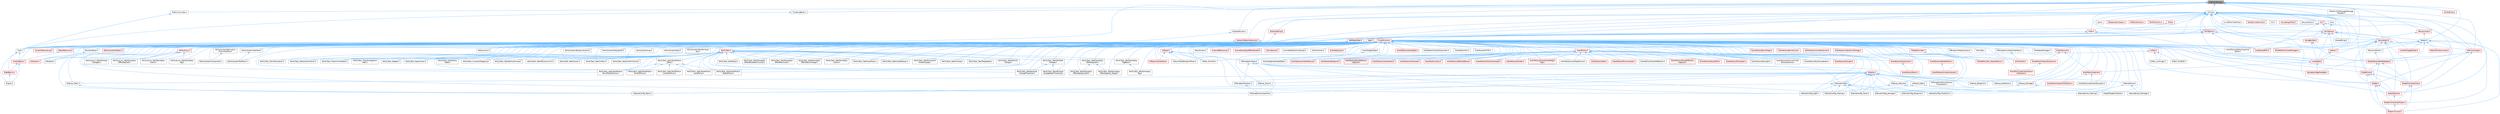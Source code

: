 digraph "PlatformString.h"
{
 // INTERACTIVE_SVG=YES
 // LATEX_PDF_SIZE
  bgcolor="transparent";
  edge [fontname=Helvetica,fontsize=10,labelfontname=Helvetica,labelfontsize=10];
  node [fontname=Helvetica,fontsize=10,shape=box,height=0.2,width=0.4];
  Node1 [id="Node000001",label="PlatformString.h",height=0.2,width=0.4,color="gray40", fillcolor="grey60", style="filled", fontcolor="black",tooltip=" "];
  Node1 -> Node2 [id="edge1_Node000001_Node000002",dir="back",color="steelblue1",style="solid",tooltip=" "];
  Node2 [id="Node000002",label="Blake3.h",height=0.2,width=0.4,color="grey40", fillcolor="white", style="filled",URL="$d2/db0/Blake3_8h.html",tooltip=" "];
  Node2 -> Node3 [id="edge2_Node000002_Node000003",dir="back",color="steelblue1",style="solid",tooltip=" "];
  Node3 [id="Node000003",label="CookPackageSplitter.h",height=0.2,width=0.4,color="red", fillcolor="#FFF0F0", style="filled",URL="$da/db3/CookPackageSplitter_8h.html",tooltip=" "];
  Node2 -> Node24 [id="edge3_Node000002_Node000024",dir="back",color="steelblue1",style="solid",tooltip=" "];
  Node24 [id="Node000024",label="GameplayTagsManager.h",height=0.2,width=0.4,color="red", fillcolor="#FFF0F0", style="filled",URL="$d5/dc9/GameplayTagsManager_8h.html",tooltip=" "];
  Node2 -> Node96 [id="edge4_Node000002_Node000096",dir="back",color="steelblue1",style="solid",tooltip=" "];
  Node96 [id="Node000096",label="IoHash.h",height=0.2,width=0.4,color="red", fillcolor="#FFF0F0", style="filled",URL="$d0/d97/IoHash_8h.html",tooltip=" "];
  Node96 -> Node378 [id="edge5_Node000096_Node000378",dir="back",color="steelblue1",style="solid",tooltip=" "];
  Node378 [id="Node000378",label="AssetData.h",height=0.2,width=0.4,color="red", fillcolor="#FFF0F0", style="filled",URL="$d9/d19/AssetData_8h.html",tooltip=" "];
  Node378 -> Node379 [id="edge6_Node000378_Node000379",dir="back",color="steelblue1",style="solid",tooltip=" "];
  Node379 [id="Node000379",label="ActorDescContainer.h",height=0.2,width=0.4,color="red", fillcolor="#FFF0F0", style="filled",URL="$de/df0/ActorDescContainer_8h.html",tooltip=" "];
  Node379 -> Node380 [id="edge7_Node000379_Node000380",dir="back",color="steelblue1",style="solid",tooltip=" "];
  Node380 [id="Node000380",label="ActorDescContainerCollection.h",height=0.2,width=0.4,color="red", fillcolor="#FFF0F0", style="filled",URL="$dc/df2/ActorDescContainerCollection_8h.html",tooltip=" "];
  Node379 -> Node383 [id="edge8_Node000379_Node000383",dir="back",color="steelblue1",style="solid",tooltip=" "];
  Node383 [id="Node000383",label="ActorDescContainerSubsystem.h",height=0.2,width=0.4,color="grey40", fillcolor="white", style="filled",URL="$d1/d29/ActorDescContainerSubsystem_8h.html",tooltip=" "];
  Node378 -> Node24 [id="edge9_Node000378_Node000024",dir="back",color="steelblue1",style="solid",tooltip=" "];
  Node2 -> Node1813 [id="edge10_Node000002_Node001813",dir="back",color="steelblue1",style="solid",tooltip=" "];
  Node1813 [id="Node001813",label="MemoryHasher.h",height=0.2,width=0.4,color="grey40", fillcolor="white", style="filled",URL="$d5/de0/MemoryHasher_8h.html",tooltip=" "];
  Node1813 -> Node1814 [id="edge11_Node001813_Node001814",dir="back",color="steelblue1",style="solid",tooltip=" "];
  Node1814 [id="Node001814",label="ShaderParameterMetadata.h",height=0.2,width=0.4,color="red", fillcolor="#FFF0F0", style="filled",URL="$d6/df9/ShaderParameterMetadata_8h.html",tooltip=" "];
  Node1814 -> Node1816 [id="edge12_Node001814_Node001816",dir="back",color="steelblue1",style="solid",tooltip=" "];
  Node1816 [id="Node001816",label="Shader.h",height=0.2,width=0.4,color="red", fillcolor="#FFF0F0", style="filled",URL="$d2/dac/Shader_8h.html",tooltip=" "];
  Node1816 -> Node1992 [id="edge13_Node001816_Node001992",dir="back",color="steelblue1",style="solid",tooltip=" "];
  Node1992 [id="Node001992",label="ShaderCompiler.h",height=0.2,width=0.4,color="red", fillcolor="#FFF0F0", style="filled",URL="$d4/de9/ShaderCompiler_8h.html",tooltip=" "];
  Node1816 -> Node1995 [id="edge14_Node001816_Node001995",dir="back",color="steelblue1",style="solid",tooltip=" "];
  Node1995 [id="Node001995",label="ShaderCompilerJobTypes.h",height=0.2,width=0.4,color="red", fillcolor="#FFF0F0", style="filled",URL="$d4/df1/ShaderCompilerJobTypes_8h.html",tooltip=" "];
  Node1995 -> Node1992 [id="edge15_Node001995_Node001992",dir="back",color="steelblue1",style="solid",tooltip=" "];
  Node1816 -> Node1999 [id="edge16_Node001816_Node001999",dir="back",color="steelblue1",style="solid",tooltip=" "];
  Node1999 [id="Node001999",label="VertexFactory.h",height=0.2,width=0.4,color="red", fillcolor="#FFF0F0", style="filled",URL="$d8/dc4/VertexFactory_8h.html",tooltip=" "];
  Node1999 -> Node1995 [id="edge17_Node001999_Node001995",dir="back",color="steelblue1",style="solid",tooltip=" "];
  Node1814 -> Node2117 [id="edge18_Node001814_Node002117",dir="back",color="steelblue1",style="solid",tooltip=" "];
  Node2117 [id="Node002117",label="ShaderCompilerCore.h",height=0.2,width=0.4,color="red", fillcolor="#FFF0F0", style="filled",URL="$d0/d99/ShaderCompilerCore_8h.html",tooltip=" "];
  Node2117 -> Node1992 [id="edge19_Node002117_Node001992",dir="back",color="steelblue1",style="solid",tooltip=" "];
  Node2117 -> Node1995 [id="edge20_Node002117_Node001995",dir="back",color="steelblue1",style="solid",tooltip=" "];
  Node1814 -> Node2121 [id="edge21_Node001814_Node002121",dir="back",color="steelblue1",style="solid",tooltip=" "];
  Node2121 [id="Node002121",label="ShaderCore.h",height=0.2,width=0.4,color="red", fillcolor="#FFF0F0", style="filled",URL="$d2/dc9/ShaderCore_8h.html",tooltip=" "];
  Node2121 -> Node1816 [id="edge22_Node002121_Node001816",dir="back",color="steelblue1",style="solid",tooltip=" "];
  Node2121 -> Node1992 [id="edge23_Node002121_Node001992",dir="back",color="steelblue1",style="solid",tooltip=" "];
  Node2121 -> Node2117 [id="edge24_Node002121_Node002117",dir="back",color="steelblue1",style="solid",tooltip=" "];
  Node2121 -> Node1999 [id="edge25_Node002121_Node001999",dir="back",color="steelblue1",style="solid",tooltip=" "];
  Node2 -> Node2197 [id="edge26_Node000002_Node002197",dir="back",color="steelblue1",style="solid",tooltip=" "];
  Node2197 [id="Node002197",label="RedirectionSummary.h",height=0.2,width=0.4,color="red", fillcolor="#FFF0F0", style="filled",URL="$d8/d9a/RedirectionSummary_8h.html",tooltip=" "];
  Node2 -> Node1992 [id="edge27_Node000002_Node001992",dir="back",color="steelblue1",style="solid",tooltip=" "];
  Node2 -> Node2117 [id="edge28_Node000002_Node002117",dir="back",color="steelblue1",style="solid",tooltip=" "];
  Node2 -> Node1995 [id="edge29_Node000002_Node001995",dir="back",color="steelblue1",style="solid",tooltip=" "];
  Node2 -> Node1750 [id="edge30_Node000002_Node001750",dir="back",color="steelblue1",style="solid",tooltip=" "];
  Node1750 [id="Node001750",label="WorldPartitionCookPackage.h",height=0.2,width=0.4,color="red", fillcolor="#FFF0F0", style="filled",URL="$da/d8b/WorldPartitionCookPackage_8h.html",tooltip=" "];
  Node1 -> Node2199 [id="edge31_Node000001_Node002199",dir="back",color="steelblue1",style="solid",tooltip=" "];
  Node2199 [id="Node002199",label="CString.h",height=0.2,width=0.4,color="grey40", fillcolor="white", style="filled",URL="$d2/d49/CString_8h.html",tooltip=" "];
  Node2199 -> Node2200 [id="edge32_Node002199_Node002200",dir="back",color="steelblue1",style="solid",tooltip=" "];
  Node2200 [id="Node002200",label="App.h",height=0.2,width=0.4,color="red", fillcolor="#FFF0F0", style="filled",URL="$de/d8b/App_8h.html",tooltip=" "];
  Node2200 -> Node992 [id="edge33_Node002200_Node000992",dir="back",color="steelblue1",style="solid",tooltip=" "];
  Node992 [id="Node000992",label="Core.h",height=0.2,width=0.4,color="grey40", fillcolor="white", style="filled",URL="$d6/dd7/Core_8h.html",tooltip=" "];
  Node992 -> Node993 [id="edge34_Node000992_Node000993",dir="back",color="steelblue1",style="solid",tooltip=" "];
  Node993 [id="Node000993",label="CoreUObject.h",height=0.2,width=0.4,color="red", fillcolor="#FFF0F0", style="filled",URL="$d0/ded/CoreUObject_8h.html",tooltip=" "];
  Node993 -> Node243 [id="edge35_Node000993_Node000243",dir="back",color="steelblue1",style="solid",tooltip=" "];
  Node243 [id="Node000243",label="Engine.h",height=0.2,width=0.4,color="grey40", fillcolor="white", style="filled",URL="$d1/d34/Public_2Engine_8h.html",tooltip=" "];
  Node993 -> Node994 [id="edge36_Node000993_Node000994",dir="back",color="steelblue1",style="solid",tooltip=" "];
  Node994 [id="Node000994",label="SlateBasics.h",height=0.2,width=0.4,color="red", fillcolor="#FFF0F0", style="filled",URL="$da/d2f/SlateBasics_8h.html",tooltip=" "];
  Node994 -> Node243 [id="edge37_Node000994_Node000243",dir="back",color="steelblue1",style="solid",tooltip=" "];
  Node992 -> Node243 [id="edge38_Node000992_Node000243",dir="back",color="steelblue1",style="solid",tooltip=" "];
  Node992 -> Node994 [id="edge39_Node000992_Node000994",dir="back",color="steelblue1",style="solid",tooltip=" "];
  Node2200 -> Node998 [id="edge40_Node002200_Node000998",dir="back",color="steelblue1",style="solid",tooltip=" "];
  Node998 [id="Node000998",label="CoreSharedPCH.h",height=0.2,width=0.4,color="red", fillcolor="#FFF0F0", style="filled",URL="$d8/de5/CoreSharedPCH_8h.html",tooltip=" "];
  Node2199 -> Node378 [id="edge41_Node002199_Node000378",dir="back",color="steelblue1",style="solid",tooltip=" "];
  Node2199 -> Node2444 [id="edge42_Node002199_Node002444",dir="back",color="steelblue1",style="solid",tooltip=" "];
  Node2444 [id="Node002444",label="Class.h",height=0.2,width=0.4,color="red", fillcolor="#FFF0F0", style="filled",URL="$d4/d05/Class_8h.html",tooltip=" "];
  Node2444 -> Node378 [id="edge43_Node002444_Node000378",dir="back",color="steelblue1",style="solid",tooltip=" "];
  Node2444 -> Node993 [id="edge44_Node002444_Node000993",dir="back",color="steelblue1",style="solid",tooltip=" "];
  Node2444 -> Node5107 [id="edge45_Node002444_Node005107",dir="back",color="steelblue1",style="solid",tooltip=" "];
  Node5107 [id="Node005107",label="SoftObjectPath.h",height=0.2,width=0.4,color="red", fillcolor="#FFF0F0", style="filled",URL="$d3/dc8/SoftObjectPath_8h.html",tooltip=" "];
  Node5107 -> Node3085 [id="edge46_Node005107_Node003085",dir="back",color="steelblue1",style="solid",tooltip=" "];
  Node3085 [id="Node003085",label="AISystem.h",height=0.2,width=0.4,color="red", fillcolor="#FFF0F0", style="filled",URL="$d0/d71/AISystem_8h.html",tooltip=" "];
  Node5107 -> Node4657 [id="edge47_Node005107_Node004657",dir="back",color="steelblue1",style="solid",tooltip=" "];
  Node4657 [id="Node004657",label="AISystemBase.h",height=0.2,width=0.4,color="grey40", fillcolor="white", style="filled",URL="$d5/d44/AISystemBase_8h.html",tooltip=" "];
  Node4657 -> Node4658 [id="edge48_Node004657_Node004658",dir="back",color="steelblue1",style="solid",tooltip=" "];
  Node4658 [id="Node004658",label="AIModule.h",height=0.2,width=0.4,color="grey40", fillcolor="white", style="filled",URL="$d9/df1/AIModule_8h.html",tooltip=" "];
  Node4657 -> Node3085 [id="edge49_Node004657_Node003085",dir="back",color="steelblue1",style="solid",tooltip=" "];
  Node5107 -> Node2884 [id="edge50_Node005107_Node002884",dir="back",color="steelblue1",style="solid",tooltip=" "];
  Node2884 [id="Node002884",label="AbilitySystemGlobals.h",height=0.2,width=0.4,color="red", fillcolor="#FFF0F0", style="filled",URL="$dc/d82/AbilitySystemGlobals_8h.html",tooltip=" "];
  Node5107 -> Node378 [id="edge51_Node005107_Node000378",dir="back",color="steelblue1",style="solid",tooltip=" "];
  Node2199 -> Node2641 [id="edge52_Node002199_Node002641",dir="back",color="steelblue1",style="solid",tooltip=" "];
  Node2641 [id="Node002641",label="CompilerResultsLog.h",height=0.2,width=0.4,color="red", fillcolor="#FFF0F0", style="filled",URL="$dc/d68/CompilerResultsLog_8h.html",tooltip=" "];
  Node2199 -> Node992 [id="edge53_Node002199_Node000992",dir="back",color="steelblue1",style="solid",tooltip=" "];
  Node2199 -> Node5397 [id="edge54_Node002199_Node005397",dir="back",color="steelblue1",style="solid",tooltip=" "];
  Node5397 [id="Node005397",label="CoreMinimal.h",height=0.2,width=0.4,color="red", fillcolor="#FFF0F0", style="filled",URL="$d7/d67/CoreMinimal_8h.html",tooltip=" "];
  Node5397 -> Node2760 [id="edge55_Node005397_Node002760",dir="back",color="steelblue1",style="solid",tooltip=" "];
  Node2760 [id="Node002760",label="AIAsyncTaskBlueprintProxy.h",height=0.2,width=0.4,color="grey40", fillcolor="white", style="filled",URL="$db/d07/AIAsyncTaskBlueprintProxy_8h.html",tooltip=" "];
  Node5397 -> Node3035 [id="edge56_Node005397_Node003035",dir="back",color="steelblue1",style="solid",tooltip=" "];
  Node3035 [id="Node003035",label="AIBlueprintHelperLibrary.h",height=0.2,width=0.4,color="grey40", fillcolor="white", style="filled",URL="$dc/d00/AIBlueprintHelperLibrary_8h.html",tooltip=" "];
  Node5397 -> Node5398 [id="edge57_Node005397_Node005398",dir="back",color="steelblue1",style="solid",tooltip=" "];
  Node5398 [id="Node005398",label="AIConfig.h",height=0.2,width=0.4,color="grey40", fillcolor="white", style="filled",URL="$da/da3/AIConfig_8h.html",tooltip=" "];
  Node5397 -> Node2667 [id="edge58_Node005397_Node002667",dir="back",color="steelblue1",style="solid",tooltip=" "];
  Node2667 [id="Node002667",label="AIController.h",height=0.2,width=0.4,color="red", fillcolor="#FFF0F0", style="filled",URL="$d7/dd8/AIController_8h.html",tooltip=" "];
  Node5397 -> Node3336 [id="edge59_Node005397_Node003336",dir="back",color="steelblue1",style="solid",tooltip=" "];
  Node3336 [id="Node003336",label="AIDataProvider.h",height=0.2,width=0.4,color="red", fillcolor="#FFF0F0", style="filled",URL="$dd/d5b/AIDataProvider_8h.html",tooltip=" "];
  Node3336 -> Node3337 [id="edge60_Node003336_Node003337",dir="back",color="steelblue1",style="solid",tooltip=" "];
  Node3337 [id="Node003337",label="AIDataProvider_QueryParams.h",height=0.2,width=0.4,color="red", fillcolor="#FFF0F0", style="filled",URL="$d3/dd9/AIDataProvider__QueryParams_8h.html",tooltip=" "];
  Node5397 -> Node3337 [id="edge61_Node005397_Node003337",dir="back",color="steelblue1",style="solid",tooltip=" "];
  Node5397 -> Node5399 [id="edge62_Node005397_Node005399",dir="back",color="steelblue1",style="solid",tooltip=" "];
  Node5399 [id="Node005399",label="AIHotSpotManager.h",height=0.2,width=0.4,color="grey40", fillcolor="white", style="filled",URL="$da/d1d/AIHotSpotManager_8h.html",tooltip=" "];
  Node5397 -> Node4658 [id="edge63_Node005397_Node004658",dir="back",color="steelblue1",style="solid",tooltip=" "];
  Node5397 -> Node2725 [id="edge64_Node005397_Node002725",dir="back",color="steelblue1",style="solid",tooltip=" "];
  Node2725 [id="Node002725",label="AIPerceptionComponent.h",height=0.2,width=0.4,color="grey40", fillcolor="white", style="filled",URL="$d6/d0a/AIPerceptionComponent_8h.html",tooltip=" "];
  Node5397 -> Node5400 [id="edge65_Node005397_Node005400",dir="back",color="steelblue1",style="solid",tooltip=" "];
  Node5400 [id="Node005400",label="AIPerceptionListenerInterface.h",height=0.2,width=0.4,color="grey40", fillcolor="white", style="filled",URL="$d4/dd7/AIPerceptionListenerInterface_8h.html",tooltip=" "];
  Node5400 -> Node2667 [id="edge66_Node005400_Node002667",dir="back",color="steelblue1",style="solid",tooltip=" "];
  Node5397 -> Node2726 [id="edge67_Node005397_Node002726",dir="back",color="steelblue1",style="solid",tooltip=" "];
  Node2726 [id="Node002726",label="AIPerceptionStimuliSource\lComponent.h",height=0.2,width=0.4,color="grey40", fillcolor="white", style="filled",URL="$df/da3/AIPerceptionStimuliSourceComponent_8h.html",tooltip=" "];
  Node5397 -> Node2913 [id="edge68_Node005397_Node002913",dir="back",color="steelblue1",style="solid",tooltip=" "];
  Node2913 [id="Node002913",label="AIPerceptionSystem.h",height=0.2,width=0.4,color="grey40", fillcolor="white", style="filled",URL="$d0/d08/AIPerceptionSystem_8h.html",tooltip=" "];
  Node2913 -> Node2725 [id="edge69_Node002913_Node002725",dir="back",color="steelblue1",style="solid",tooltip=" "];
  Node5397 -> Node2912 [id="edge70_Node005397_Node002912",dir="back",color="steelblue1",style="solid",tooltip=" "];
  Node2912 [id="Node002912",label="AIPerceptionTypes.h",height=0.2,width=0.4,color="grey40", fillcolor="white", style="filled",URL="$de/d00/AIPerceptionTypes_8h.html",tooltip=" "];
  Node2912 -> Node2725 [id="edge71_Node002912_Node002725",dir="back",color="steelblue1",style="solid",tooltip=" "];
  Node2912 -> Node2913 [id="edge72_Node002912_Node002913",dir="back",color="steelblue1",style="solid",tooltip=" "];
  Node2912 -> Node2914 [id="edge73_Node002912_Node002914",dir="back",color="steelblue1",style="solid",tooltip=" "];
  Node2914 [id="Node002914",label="AISense.h",height=0.2,width=0.4,color="red", fillcolor="#FFF0F0", style="filled",URL="$d3/dbd/AISense_8h.html",tooltip=" "];
  Node2914 -> Node2725 [id="edge74_Node002914_Node002725",dir="back",color="steelblue1",style="solid",tooltip=" "];
  Node2914 -> Node2726 [id="edge75_Node002914_Node002726",dir="back",color="steelblue1",style="solid",tooltip=" "];
  Node2914 -> Node2913 [id="edge76_Node002914_Node002913",dir="back",color="steelblue1",style="solid",tooltip=" "];
  Node2914 -> Node2915 [id="edge77_Node002914_Node002915",dir="back",color="steelblue1",style="solid",tooltip=" "];
  Node2915 [id="Node002915",label="AISenseConfig.h",height=0.2,width=0.4,color="grey40", fillcolor="white", style="filled",URL="$d4/d73/AISenseConfig_8h.html",tooltip=" "];
  Node2915 -> Node2916 [id="edge78_Node002915_Node002916",dir="back",color="steelblue1",style="solid",tooltip=" "];
  Node2916 [id="Node002916",label="AISenseConfig_Blueprint.h",height=0.2,width=0.4,color="grey40", fillcolor="white", style="filled",URL="$d7/ddf/AISenseConfig__Blueprint_8h.html",tooltip=" "];
  Node2915 -> Node2917 [id="edge79_Node002915_Node002917",dir="back",color="steelblue1",style="solid",tooltip=" "];
  Node2917 [id="Node002917",label="AISenseConfig_Damage.h",height=0.2,width=0.4,color="grey40", fillcolor="white", style="filled",URL="$d4/d13/AISenseConfig__Damage_8h.html",tooltip=" "];
  Node2915 -> Node2918 [id="edge80_Node002915_Node002918",dir="back",color="steelblue1",style="solid",tooltip=" "];
  Node2918 [id="Node002918",label="AISenseConfig_Hearing.h",height=0.2,width=0.4,color="grey40", fillcolor="white", style="filled",URL="$df/d81/AISenseConfig__Hearing_8h.html",tooltip=" "];
  Node2915 -> Node2919 [id="edge81_Node002915_Node002919",dir="back",color="steelblue1",style="solid",tooltip=" "];
  Node2919 [id="Node002919",label="AISenseConfig_Prediction.h",height=0.2,width=0.4,color="grey40", fillcolor="white", style="filled",URL="$d2/d6e/AISenseConfig__Prediction_8h.html",tooltip=" "];
  Node2915 -> Node2920 [id="edge82_Node002915_Node002920",dir="back",color="steelblue1",style="solid",tooltip=" "];
  Node2920 [id="Node002920",label="AISenseConfig_Sight.h",height=0.2,width=0.4,color="grey40", fillcolor="white", style="filled",URL="$d7/d17/AISenseConfig__Sight_8h.html",tooltip=" "];
  Node2915 -> Node2921 [id="edge83_Node002915_Node002921",dir="back",color="steelblue1",style="solid",tooltip=" "];
  Node2921 [id="Node002921",label="AISenseConfig_Team.h",height=0.2,width=0.4,color="grey40", fillcolor="white", style="filled",URL="$dc/daf/AISenseConfig__Team_8h.html",tooltip=" "];
  Node2915 -> Node2922 [id="edge84_Node002915_Node002922",dir="back",color="steelblue1",style="solid",tooltip=" "];
  Node2922 [id="Node002922",label="AISenseConfig_Touch.h",height=0.2,width=0.4,color="grey40", fillcolor="white", style="filled",URL="$df/d3a/AISenseConfig__Touch_8h.html",tooltip=" "];
  Node2914 -> Node2916 [id="edge85_Node002914_Node002916",dir="back",color="steelblue1",style="solid",tooltip=" "];
  Node2914 -> Node2917 [id="edge86_Node002914_Node002917",dir="back",color="steelblue1",style="solid",tooltip=" "];
  Node2914 -> Node2918 [id="edge87_Node002914_Node002918",dir="back",color="steelblue1",style="solid",tooltip=" "];
  Node2914 -> Node2919 [id="edge88_Node002914_Node002919",dir="back",color="steelblue1",style="solid",tooltip=" "];
  Node2914 -> Node2920 [id="edge89_Node002914_Node002920",dir="back",color="steelblue1",style="solid",tooltip=" "];
  Node2914 -> Node2921 [id="edge90_Node002914_Node002921",dir="back",color="steelblue1",style="solid",tooltip=" "];
  Node2914 -> Node2922 [id="edge91_Node002914_Node002922",dir="back",color="steelblue1",style="solid",tooltip=" "];
  Node2914 -> Node2923 [id="edge92_Node002914_Node002923",dir="back",color="steelblue1",style="solid",tooltip=" "];
  Node2923 [id="Node002923",label="AISense_Blueprint.h",height=0.2,width=0.4,color="grey40", fillcolor="white", style="filled",URL="$d6/d30/AISense__Blueprint_8h.html",tooltip=" "];
  Node2914 -> Node2924 [id="edge93_Node002914_Node002924",dir="back",color="steelblue1",style="solid",tooltip=" "];
  Node2924 [id="Node002924",label="AISense_Damage.h",height=0.2,width=0.4,color="grey40", fillcolor="white", style="filled",URL="$dd/d37/AISense__Damage_8h.html",tooltip=" "];
  Node2924 -> Node2917 [id="edge94_Node002924_Node002917",dir="back",color="steelblue1",style="solid",tooltip=" "];
  Node2924 -> Node2925 [id="edge95_Node002924_Node002925",dir="back",color="steelblue1",style="solid",tooltip=" "];
  Node2925 [id="Node002925",label="AISenseEvent_Damage.h",height=0.2,width=0.4,color="grey40", fillcolor="white", style="filled",URL="$db/d23/AISenseEvent__Damage_8h.html",tooltip=" "];
  Node2914 -> Node2926 [id="edge96_Node002914_Node002926",dir="back",color="steelblue1",style="solid",tooltip=" "];
  Node2926 [id="Node002926",label="AISense_Hearing.h",height=0.2,width=0.4,color="grey40", fillcolor="white", style="filled",URL="$dc/d03/AISense__Hearing_8h.html",tooltip=" "];
  Node2926 -> Node2918 [id="edge97_Node002926_Node002918",dir="back",color="steelblue1",style="solid",tooltip=" "];
  Node2926 -> Node2927 [id="edge98_Node002926_Node002927",dir="back",color="steelblue1",style="solid",tooltip=" "];
  Node2927 [id="Node002927",label="AISenseEvent_Hearing.h",height=0.2,width=0.4,color="grey40", fillcolor="white", style="filled",URL="$df/d3a/AISenseEvent__Hearing_8h.html",tooltip=" "];
  Node2914 -> Node2928 [id="edge99_Node002914_Node002928",dir="back",color="steelblue1",style="solid",tooltip=" "];
  Node2928 [id="Node002928",label="AISense_Prediction.h",height=0.2,width=0.4,color="grey40", fillcolor="white", style="filled",URL="$d4/de0/AISense__Prediction_8h.html",tooltip=" "];
  Node2914 -> Node2929 [id="edge100_Node002914_Node002929",dir="back",color="steelblue1",style="solid",tooltip=" "];
  Node2929 [id="Node002929",label="AISense_Sight.h",height=0.2,width=0.4,color="grey40", fillcolor="white", style="filled",URL="$d7/d6f/AISense__Sight_8h.html",tooltip=" "];
  Node2929 -> Node2920 [id="edge101_Node002929_Node002920",dir="back",color="steelblue1",style="solid",tooltip=" "];
  Node2929 -> Node2930 [id="edge102_Node002929_Node002930",dir="back",color="steelblue1",style="solid",tooltip=" "];
  Node2930 [id="Node002930",label="AISightTargetInterface.h",height=0.2,width=0.4,color="grey40", fillcolor="white", style="filled",URL="$d0/dd7/AISightTargetInterface_8h.html",tooltip=" "];
  Node2914 -> Node2931 [id="edge103_Node002914_Node002931",dir="back",color="steelblue1",style="solid",tooltip=" "];
  Node2931 [id="Node002931",label="AISense_Team.h",height=0.2,width=0.4,color="grey40", fillcolor="white", style="filled",URL="$d7/d7a/AISense__Team_8h.html",tooltip=" "];
  Node2931 -> Node2921 [id="edge104_Node002931_Node002921",dir="back",color="steelblue1",style="solid",tooltip=" "];
  Node2914 -> Node2932 [id="edge105_Node002914_Node002932",dir="back",color="steelblue1",style="solid",tooltip=" "];
  Node2932 [id="Node002932",label="AISense_Touch.h",height=0.2,width=0.4,color="grey40", fillcolor="white", style="filled",URL="$d6/db4/AISense__Touch_8h.html",tooltip=" "];
  Node2912 -> Node2915 [id="edge106_Node002912_Node002915",dir="back",color="steelblue1",style="solid",tooltip=" "];
  Node2912 -> Node2918 [id="edge107_Node002912_Node002918",dir="back",color="steelblue1",style="solid",tooltip=" "];
  Node2912 -> Node2920 [id="edge108_Node002912_Node002920",dir="back",color="steelblue1",style="solid",tooltip=" "];
  Node2912 -> Node2933 [id="edge109_Node002912_Node002933",dir="back",color="steelblue1",style="solid",tooltip=" "];
  Node2933 [id="Node002933",label="AISenseEvent.h",height=0.2,width=0.4,color="grey40", fillcolor="white", style="filled",URL="$de/d44/AISenseEvent_8h.html",tooltip=" "];
  Node2933 -> Node2925 [id="edge110_Node002933_Node002925",dir="back",color="steelblue1",style="solid",tooltip=" "];
  Node2933 -> Node2927 [id="edge111_Node002933_Node002927",dir="back",color="steelblue1",style="solid",tooltip=" "];
  Node5397 -> Node5186 [id="edge112_Node005397_Node005186",dir="back",color="steelblue1",style="solid",tooltip=" "];
  Node5186 [id="Node005186",label="AIResourceInterface.h",height=0.2,width=0.4,color="red", fillcolor="#FFF0F0", style="filled",URL="$dd/d0d/AIResourceInterface_8h.html",tooltip=" "];
  Node5397 -> Node2721 [id="edge113_Node005397_Node002721",dir="back",color="steelblue1",style="solid",tooltip=" "];
  Node2721 [id="Node002721",label="AIResources.h",height=0.2,width=0.4,color="grey40", fillcolor="white", style="filled",URL="$d9/db0/AIResources_8h.html",tooltip=" "];
  Node5397 -> Node2914 [id="edge114_Node005397_Node002914",dir="back",color="steelblue1",style="solid",tooltip=" "];
  Node5397 -> Node2915 [id="edge115_Node005397_Node002915",dir="back",color="steelblue1",style="solid",tooltip=" "];
  Node5397 -> Node2916 [id="edge116_Node005397_Node002916",dir="back",color="steelblue1",style="solid",tooltip=" "];
  Node5397 -> Node2917 [id="edge117_Node005397_Node002917",dir="back",color="steelblue1",style="solid",tooltip=" "];
  Node5397 -> Node2918 [id="edge118_Node005397_Node002918",dir="back",color="steelblue1",style="solid",tooltip=" "];
  Node5397 -> Node2919 [id="edge119_Node005397_Node002919",dir="back",color="steelblue1",style="solid",tooltip=" "];
  Node5397 -> Node2920 [id="edge120_Node005397_Node002920",dir="back",color="steelblue1",style="solid",tooltip=" "];
  Node5397 -> Node2921 [id="edge121_Node005397_Node002921",dir="back",color="steelblue1",style="solid",tooltip=" "];
  Node5397 -> Node2922 [id="edge122_Node005397_Node002922",dir="back",color="steelblue1",style="solid",tooltip=" "];
  Node5397 -> Node2933 [id="edge123_Node005397_Node002933",dir="back",color="steelblue1",style="solid",tooltip=" "];
  Node5397 -> Node2925 [id="edge124_Node005397_Node002925",dir="back",color="steelblue1",style="solid",tooltip=" "];
  Node5397 -> Node2927 [id="edge125_Node005397_Node002927",dir="back",color="steelblue1",style="solid",tooltip=" "];
  Node5397 -> Node2923 [id="edge126_Node005397_Node002923",dir="back",color="steelblue1",style="solid",tooltip=" "];
  Node5397 -> Node2924 [id="edge127_Node005397_Node002924",dir="back",color="steelblue1",style="solid",tooltip=" "];
  Node5397 -> Node2926 [id="edge128_Node005397_Node002926",dir="back",color="steelblue1",style="solid",tooltip=" "];
  Node5397 -> Node2928 [id="edge129_Node005397_Node002928",dir="back",color="steelblue1",style="solid",tooltip=" "];
  Node5397 -> Node2929 [id="edge130_Node005397_Node002929",dir="back",color="steelblue1",style="solid",tooltip=" "];
  Node5397 -> Node2931 [id="edge131_Node005397_Node002931",dir="back",color="steelblue1",style="solid",tooltip=" "];
  Node5397 -> Node2932 [id="edge132_Node005397_Node002932",dir="back",color="steelblue1",style="solid",tooltip=" "];
  Node5397 -> Node2930 [id="edge133_Node005397_Node002930",dir="back",color="steelblue1",style="solid",tooltip=" "];
  Node5397 -> Node3085 [id="edge134_Node005397_Node003085",dir="back",color="steelblue1",style="solid",tooltip=" "];
  Node5397 -> Node4657 [id="edge135_Node005397_Node004657",dir="back",color="steelblue1",style="solid",tooltip=" "];
  Node5397 -> Node1499 [id="edge136_Node005397_Node001499",dir="back",color="steelblue1",style="solid",tooltip=" "];
  Node1499 [id="Node001499",label="AITask.h",height=0.2,width=0.4,color="red", fillcolor="#FFF0F0", style="filled",URL="$d6/de2/AITask_8h.html",tooltip=" "];
  Node1499 -> Node1500 [id="edge137_Node001499_Node001500",dir="back",color="steelblue1",style="solid",tooltip=" "];
  Node1500 [id="Node001500",label="AITask_LockLogic.h",height=0.2,width=0.4,color="grey40", fillcolor="white", style="filled",URL="$d8/d28/AITask__LockLogic_8h.html",tooltip=" "];
  Node1499 -> Node1501 [id="edge138_Node001499_Node001501",dir="back",color="steelblue1",style="solid",tooltip=" "];
  Node1501 [id="Node001501",label="AITask_MoveTo.h",height=0.2,width=0.4,color="grey40", fillcolor="white", style="filled",URL="$d4/dc4/AITask__MoveTo_8h.html",tooltip=" "];
  Node1499 -> Node1502 [id="edge139_Node001499_Node001502",dir="back",color="steelblue1",style="solid",tooltip=" "];
  Node1502 [id="Node001502",label="AITask_RunEQS.h",height=0.2,width=0.4,color="grey40", fillcolor="white", style="filled",URL="$d9/d9f/AITask__RunEQS_8h.html",tooltip=" "];
  Node5397 -> Node1500 [id="edge140_Node005397_Node001500",dir="back",color="steelblue1",style="solid",tooltip=" "];
  Node5397 -> Node1501 [id="edge141_Node005397_Node001501",dir="back",color="steelblue1",style="solid",tooltip=" "];
  Node5397 -> Node1502 [id="edge142_Node005397_Node001502",dir="back",color="steelblue1",style="solid",tooltip=" "];
  Node5397 -> Node5185 [id="edge143_Node005397_Node005185",dir="back",color="steelblue1",style="solid",tooltip=" "];
  Node5185 [id="Node005185",label="AITypes.h",height=0.2,width=0.4,color="red", fillcolor="#FFF0F0", style="filled",URL="$dd/d64/AITypes_8h.html",tooltip=" "];
  Node5185 -> Node2760 [id="edge144_Node005185_Node002760",dir="back",color="steelblue1",style="solid",tooltip=" "];
  Node5185 -> Node2667 [id="edge145_Node005185_Node002667",dir="back",color="steelblue1",style="solid",tooltip=" "];
  Node5185 -> Node2912 [id="edge146_Node005185_Node002912",dir="back",color="steelblue1",style="solid",tooltip=" "];
  Node5185 -> Node5186 [id="edge147_Node005185_Node005186",dir="back",color="steelblue1",style="solid",tooltip=" "];
  Node5185 -> Node1501 [id="edge148_Node005185_Node001501",dir="back",color="steelblue1",style="solid",tooltip=" "];
  Node5397 -> Node2873 [id="edge149_Node005397_Node002873",dir="back",color="steelblue1",style="solid",tooltip=" "];
  Node2873 [id="Node002873",label="AbilityAsync.h",height=0.2,width=0.4,color="red", fillcolor="#FFF0F0", style="filled",URL="$d8/dce/AbilityAsync_8h.html",tooltip=" "];
  Node2873 -> Node2874 [id="edge150_Node002873_Node002874",dir="back",color="steelblue1",style="solid",tooltip=" "];
  Node2874 [id="Node002874",label="AbilityAsync_WaitAttribute\lChanged.h",height=0.2,width=0.4,color="grey40", fillcolor="white", style="filled",URL="$d8/d81/AbilityAsync__WaitAttributeChanged_8h.html",tooltip=" "];
  Node2873 -> Node2869 [id="edge151_Node002873_Node002869",dir="back",color="steelblue1",style="solid",tooltip=" "];
  Node2869 [id="Node002869",label="AbilityAsync_WaitGameplay\lEffectApplied.h",height=0.2,width=0.4,color="grey40", fillcolor="white", style="filled",URL="$dd/d1a/AbilityAsync__WaitGameplayEffectApplied_8h.html",tooltip=" "];
  Node2873 -> Node2875 [id="edge152_Node002873_Node002875",dir="back",color="steelblue1",style="solid",tooltip=" "];
  Node2875 [id="Node002875",label="AbilityAsync_WaitGameplay\lEvent.h",height=0.2,width=0.4,color="grey40", fillcolor="white", style="filled",URL="$d4/d2d/AbilityAsync__WaitGameplayEvent_8h.html",tooltip=" "];
  Node2873 -> Node2876 [id="edge153_Node002873_Node002876",dir="back",color="steelblue1",style="solid",tooltip=" "];
  Node2876 [id="Node002876",label="AbilityAsync_WaitGameplay\lTag.h",height=0.2,width=0.4,color="grey40", fillcolor="white", style="filled",URL="$d8/dc5/AbilityAsync__WaitGameplayTag_8h.html",tooltip=" "];
  Node5397 -> Node2874 [id="edge154_Node005397_Node002874",dir="back",color="steelblue1",style="solid",tooltip=" "];
  Node5397 -> Node2869 [id="edge155_Node005397_Node002869",dir="back",color="steelblue1",style="solid",tooltip=" "];
  Node5397 -> Node2875 [id="edge156_Node005397_Node002875",dir="back",color="steelblue1",style="solid",tooltip=" "];
  Node5397 -> Node2876 [id="edge157_Node005397_Node002876",dir="back",color="steelblue1",style="solid",tooltip=" "];
  Node5397 -> Node2870 [id="edge158_Node005397_Node002870",dir="back",color="steelblue1",style="solid",tooltip=" "];
  Node2870 [id="Node002870",label="AbilitySystemBlueprintLibrary.h",height=0.2,width=0.4,color="grey40", fillcolor="white", style="filled",URL="$d5/dd6/AbilitySystemBlueprintLibrary_8h.html",tooltip=" "];
  Node5397 -> Node2715 [id="edge159_Node005397_Node002715",dir="back",color="steelblue1",style="solid",tooltip=" "];
  Node2715 [id="Node002715",label="AbilitySystemComponent.h",height=0.2,width=0.4,color="grey40", fillcolor="white", style="filled",URL="$d0/da3/AbilitySystemComponent_8h.html",tooltip=" "];
  Node5397 -> Node2944 [id="edge160_Node005397_Node002944",dir="back",color="steelblue1",style="solid",tooltip=" "];
  Node2944 [id="Node002944",label="AbilitySystemDebugHUD.h",height=0.2,width=0.4,color="grey40", fillcolor="white", style="filled",URL="$dc/d84/AbilitySystemDebugHUD_8h.html",tooltip=" "];
  Node5397 -> Node2884 [id="edge161_Node005397_Node002884",dir="back",color="steelblue1",style="solid",tooltip=" "];
  Node5397 -> Node5401 [id="edge162_Node005397_Node005401",dir="back",color="steelblue1",style="solid",tooltip=" "];
  Node5401 [id="Node005401",label="AbilitySystemInterface.h",height=0.2,width=0.4,color="grey40", fillcolor="white", style="filled",URL="$d8/d76/AbilitySystemInterface_8h.html",tooltip=" "];
  Node5401 -> Node2900 [id="edge163_Node005401_Node002900",dir="back",color="steelblue1",style="solid",tooltip=" "];
  Node2900 [id="Node002900",label="AbilitySystemTestPawn.h",height=0.2,width=0.4,color="grey40", fillcolor="white", style="filled",URL="$d9/d5f/AbilitySystemTestPawn_8h.html",tooltip=" "];
  Node5397 -> Node4848 [id="edge164_Node005397_Node004848",dir="back",color="steelblue1",style="solid",tooltip=" "];
  Node4848 [id="Node004848",label="AbilitySystemLog.h",height=0.2,width=0.4,color="grey40", fillcolor="white", style="filled",URL="$d9/d0f/AbilitySystemLog_8h.html",tooltip=" "];
  Node5397 -> Node5402 [id="edge165_Node005397_Node005402",dir="back",color="steelblue1",style="solid",tooltip=" "];
  Node5402 [id="Node005402",label="AbilitySystemReplication\lProxyInterface.h",height=0.2,width=0.4,color="grey40", fillcolor="white", style="filled",URL="$d9/d17/AbilitySystemReplicationProxyInterface_8h.html",tooltip=" "];
  Node5402 -> Node2715 [id="edge166_Node005402_Node002715",dir="back",color="steelblue1",style="solid",tooltip=" "];
  Node5397 -> Node5403 [id="edge167_Node005397_Node005403",dir="back",color="steelblue1",style="solid",tooltip=" "];
  Node5403 [id="Node005403",label="AbilitySystemStats.h",height=0.2,width=0.4,color="grey40", fillcolor="white", style="filled",URL="$d2/d42/AbilitySystemStats_8h.html",tooltip=" "];
  Node5397 -> Node3347 [id="edge168_Node005397_Node003347",dir="back",color="steelblue1",style="solid",tooltip=" "];
  Node3347 [id="Node003347",label="AbilitySystemTestAttribute\lSet.h",height=0.2,width=0.4,color="grey40", fillcolor="white", style="filled",URL="$df/d1f/AbilitySystemTestAttributeSet_8h.html",tooltip=" "];
  Node5397 -> Node2900 [id="edge169_Node005397_Node002900",dir="back",color="steelblue1",style="solid",tooltip=" "];
  Node5397 -> Node2670 [id="edge170_Node005397_Node002670",dir="back",color="steelblue1",style="solid",tooltip=" "];
  Node2670 [id="Node002670",label="AbilityTask.h",height=0.2,width=0.4,color="red", fillcolor="#FFF0F0", style="filled",URL="$d2/d8e/AbilityTask_8h.html",tooltip=" "];
  Node2670 -> Node2671 [id="edge171_Node002670_Node002671",dir="back",color="steelblue1",style="solid",tooltip=" "];
  Node2671 [id="Node002671",label="AbilityTask_ApplyRootMotion\lConstantForce.h",height=0.2,width=0.4,color="grey40", fillcolor="white", style="filled",URL="$d0/de8/AbilityTask__ApplyRootMotionConstantForce_8h.html",tooltip=" "];
  Node2670 -> Node2672 [id="edge172_Node002670_Node002672",dir="back",color="steelblue1",style="solid",tooltip=" "];
  Node2672 [id="Node002672",label="AbilityTask_ApplyRootMotion\lJumpForce.h",height=0.2,width=0.4,color="grey40", fillcolor="white", style="filled",URL="$d7/db6/AbilityTask__ApplyRootMotionJumpForce_8h.html",tooltip=" "];
  Node2670 -> Node2673 [id="edge173_Node002670_Node002673",dir="back",color="steelblue1",style="solid",tooltip=" "];
  Node2673 [id="Node002673",label="AbilityTask_ApplyRootMotion\lMoveToActorForce.h",height=0.2,width=0.4,color="grey40", fillcolor="white", style="filled",URL="$d5/de3/AbilityTask__ApplyRootMotionMoveToActorForce_8h.html",tooltip=" "];
  Node2670 -> Node2674 [id="edge174_Node002670_Node002674",dir="back",color="steelblue1",style="solid",tooltip=" "];
  Node2674 [id="Node002674",label="AbilityTask_ApplyRootMotion\lMoveToForce.h",height=0.2,width=0.4,color="grey40", fillcolor="white", style="filled",URL="$d3/dc3/AbilityTask__ApplyRootMotionMoveToForce_8h.html",tooltip=" "];
  Node2670 -> Node2675 [id="edge175_Node002670_Node002675",dir="back",color="steelblue1",style="solid",tooltip=" "];
  Node2675 [id="Node002675",label="AbilityTask_ApplyRootMotion\lRadialForce.h",height=0.2,width=0.4,color="grey40", fillcolor="white", style="filled",URL="$da/d06/AbilityTask__ApplyRootMotionRadialForce_8h.html",tooltip=" "];
  Node2670 -> Node2676 [id="edge176_Node002670_Node002676",dir="back",color="steelblue1",style="solid",tooltip=" "];
  Node2676 [id="Node002676",label="AbilityTask_ApplyRootMotion\l_Base.h",height=0.2,width=0.4,color="grey40", fillcolor="white", style="filled",URL="$d8/d7d/AbilityTask__ApplyRootMotion__Base_8h.html",tooltip=" "];
  Node2676 -> Node2671 [id="edge177_Node002676_Node002671",dir="back",color="steelblue1",style="solid",tooltip=" "];
  Node2676 -> Node2672 [id="edge178_Node002676_Node002672",dir="back",color="steelblue1",style="solid",tooltip=" "];
  Node2676 -> Node2673 [id="edge179_Node002676_Node002673",dir="back",color="steelblue1",style="solid",tooltip=" "];
  Node2676 -> Node2674 [id="edge180_Node002676_Node002674",dir="back",color="steelblue1",style="solid",tooltip=" "];
  Node2676 -> Node2675 [id="edge181_Node002676_Node002675",dir="back",color="steelblue1",style="solid",tooltip=" "];
  Node2670 -> Node2677 [id="edge182_Node002670_Node002677",dir="back",color="steelblue1",style="solid",tooltip=" "];
  Node2677 [id="Node002677",label="AbilityTask_MoveToLocation.h",height=0.2,width=0.4,color="grey40", fillcolor="white", style="filled",URL="$da/d8d/AbilityTask__MoveToLocation_8h.html",tooltip=" "];
  Node2670 -> Node2678 [id="edge183_Node002670_Node002678",dir="back",color="steelblue1",style="solid",tooltip=" "];
  Node2678 [id="Node002678",label="AbilityTask_NetworkSyncPoint.h",height=0.2,width=0.4,color="grey40", fillcolor="white", style="filled",URL="$dc/d62/AbilityTask__NetworkSyncPoint_8h.html",tooltip=" "];
  Node2670 -> Node231 [id="edge184_Node002670_Node000231",dir="back",color="steelblue1",style="solid",tooltip=" "];
  Node231 [id="Node000231",label="AbilityTask_PlayAnimAndWait.h",height=0.2,width=0.4,color="grey40", fillcolor="white", style="filled",URL="$d4/d50/AbilityTask__PlayAnimAndWait_8h.html",tooltip=" "];
  Node2670 -> Node232 [id="edge185_Node002670_Node000232",dir="back",color="steelblue1",style="solid",tooltip=" "];
  Node232 [id="Node000232",label="AbilityTask_PlayMontageAnd\lWait.h",height=0.2,width=0.4,color="grey40", fillcolor="white", style="filled",URL="$de/d05/AbilityTask__PlayMontageAndWait_8h.html",tooltip=" "];
  Node2670 -> Node2679 [id="edge186_Node002670_Node002679",dir="back",color="steelblue1",style="solid",tooltip=" "];
  Node2679 [id="Node002679",label="AbilityTask_Repeat.h",height=0.2,width=0.4,color="grey40", fillcolor="white", style="filled",URL="$da/d7d/AbilityTask__Repeat_8h.html",tooltip=" "];
  Node2670 -> Node2680 [id="edge187_Node002670_Node002680",dir="back",color="steelblue1",style="solid",tooltip=" "];
  Node2680 [id="Node002680",label="AbilityTask_SpawnActor.h",height=0.2,width=0.4,color="grey40", fillcolor="white", style="filled",URL="$dc/d97/AbilityTask__SpawnActor_8h.html",tooltip=" "];
  Node2670 -> Node2681 [id="edge188_Node002670_Node002681",dir="back",color="steelblue1",style="solid",tooltip=" "];
  Node2681 [id="Node002681",label="AbilityTask_StartAbility\lState.h",height=0.2,width=0.4,color="grey40", fillcolor="white", style="filled",URL="$db/d91/AbilityTask__StartAbilityState_8h.html",tooltip=" "];
  Node2670 -> Node2682 [id="edge189_Node002670_Node002682",dir="back",color="steelblue1",style="solid",tooltip=" "];
  Node2682 [id="Node002682",label="AbilityTask_VisualizeTargeting.h",height=0.2,width=0.4,color="grey40", fillcolor="white", style="filled",URL="$df/dbd/AbilityTask__VisualizeTargeting_8h.html",tooltip=" "];
  Node2670 -> Node2683 [id="edge190_Node002670_Node002683",dir="back",color="steelblue1",style="solid",tooltip=" "];
  Node2683 [id="Node002683",label="AbilityTask_WaitAbilityActivate.h",height=0.2,width=0.4,color="grey40", fillcolor="white", style="filled",URL="$db/da3/AbilityTask__WaitAbilityActivate_8h.html",tooltip=" "];
  Node2670 -> Node2684 [id="edge191_Node002670_Node002684",dir="back",color="steelblue1",style="solid",tooltip=" "];
  Node2684 [id="Node002684",label="AbilityTask_WaitAbilityCommit.h",height=0.2,width=0.4,color="grey40", fillcolor="white", style="filled",URL="$de/de8/AbilityTask__WaitAbilityCommit_8h.html",tooltip=" "];
  Node2670 -> Node2685 [id="edge192_Node002670_Node002685",dir="back",color="steelblue1",style="solid",tooltip=" "];
  Node2685 [id="Node002685",label="AbilityTask_WaitAttribute\lChange.h",height=0.2,width=0.4,color="grey40", fillcolor="white", style="filled",URL="$dd/d60/AbilityTask__WaitAttributeChange_8h.html",tooltip=" "];
  Node2685 -> Node2686 [id="edge193_Node002685_Node002686",dir="back",color="steelblue1",style="solid",tooltip=" "];
  Node2686 [id="Node002686",label="AbilityTask_WaitAttribute\lChangeRatioThreshold.h",height=0.2,width=0.4,color="grey40", fillcolor="white", style="filled",URL="$de/d5e/AbilityTask__WaitAttributeChangeRatioThreshold_8h.html",tooltip=" "];
  Node2685 -> Node2687 [id="edge194_Node002685_Node002687",dir="back",color="steelblue1",style="solid",tooltip=" "];
  Node2687 [id="Node002687",label="AbilityTask_WaitAttribute\lChangeThreshold.h",height=0.2,width=0.4,color="grey40", fillcolor="white", style="filled",URL="$db/d3e/AbilityTask__WaitAttributeChangeThreshold_8h.html",tooltip=" "];
  Node2670 -> Node2686 [id="edge195_Node002670_Node002686",dir="back",color="steelblue1",style="solid",tooltip=" "];
  Node2670 -> Node2687 [id="edge196_Node002670_Node002687",dir="back",color="steelblue1",style="solid",tooltip=" "];
  Node2670 -> Node2688 [id="edge197_Node002670_Node002688",dir="back",color="steelblue1",style="solid",tooltip=" "];
  Node2688 [id="Node002688",label="AbilityTask_WaitCancel.h",height=0.2,width=0.4,color="grey40", fillcolor="white", style="filled",URL="$dc/d16/AbilityTask__WaitCancel_8h.html",tooltip=" "];
  Node2670 -> Node2689 [id="edge198_Node002670_Node002689",dir="back",color="steelblue1",style="solid",tooltip=" "];
  Node2689 [id="Node002689",label="AbilityTask_WaitConfirm.h",height=0.2,width=0.4,color="grey40", fillcolor="white", style="filled",URL="$d3/d4f/AbilityTask__WaitConfirm_8h.html",tooltip=" "];
  Node2670 -> Node2690 [id="edge199_Node002670_Node002690",dir="back",color="steelblue1",style="solid",tooltip=" "];
  Node2690 [id="Node002690",label="AbilityTask_WaitConfirmCancel.h",height=0.2,width=0.4,color="grey40", fillcolor="white", style="filled",URL="$de/d88/AbilityTask__WaitConfirmCancel_8h.html",tooltip=" "];
  Node2670 -> Node2691 [id="edge200_Node002670_Node002691",dir="back",color="steelblue1",style="solid",tooltip=" "];
  Node2691 [id="Node002691",label="AbilityTask_WaitDelay.h",height=0.2,width=0.4,color="grey40", fillcolor="white", style="filled",URL="$dc/d63/AbilityTask__WaitDelay_8h.html",tooltip=" "];
  Node2670 -> Node2692 [id="edge201_Node002670_Node002692",dir="back",color="steelblue1",style="solid",tooltip=" "];
  Node2692 [id="Node002692",label="AbilityTask_WaitGameplay\lEffectApplied.h",height=0.2,width=0.4,color="grey40", fillcolor="white", style="filled",URL="$d8/dfe/AbilityTask__WaitGameplayEffectApplied_8h.html",tooltip=" "];
  Node2692 -> Node2693 [id="edge202_Node002692_Node002693",dir="back",color="steelblue1",style="solid",tooltip=" "];
  Node2693 [id="Node002693",label="AbilityTask_WaitGameplay\lEffectApplied_Self.h",height=0.2,width=0.4,color="grey40", fillcolor="white", style="filled",URL="$d0/d01/AbilityTask__WaitGameplayEffectApplied__Self_8h.html",tooltip=" "];
  Node2692 -> Node2694 [id="edge203_Node002692_Node002694",dir="back",color="steelblue1",style="solid",tooltip=" "];
  Node2694 [id="Node002694",label="AbilityTask_WaitGameplay\lEffectApplied_Target.h",height=0.2,width=0.4,color="grey40", fillcolor="white", style="filled",URL="$db/dc4/AbilityTask__WaitGameplayEffectApplied__Target_8h.html",tooltip=" "];
  Node2670 -> Node2695 [id="edge204_Node002670_Node002695",dir="back",color="steelblue1",style="solid",tooltip=" "];
  Node2695 [id="Node002695",label="AbilityTask_WaitGameplay\lEffectBlockedImmunity.h",height=0.2,width=0.4,color="grey40", fillcolor="white", style="filled",URL="$d4/d24/AbilityTask__WaitGameplayEffectBlockedImmunity_8h.html",tooltip=" "];
  Node2670 -> Node2696 [id="edge205_Node002670_Node002696",dir="back",color="steelblue1",style="solid",tooltip=" "];
  Node2696 [id="Node002696",label="AbilityTask_WaitGameplay\lEffectRemoved.h",height=0.2,width=0.4,color="grey40", fillcolor="white", style="filled",URL="$d1/da9/AbilityTask__WaitGameplayEffectRemoved_8h.html",tooltip=" "];
  Node2670 -> Node2697 [id="edge206_Node002670_Node002697",dir="back",color="steelblue1",style="solid",tooltip=" "];
  Node2697 [id="Node002697",label="AbilityTask_WaitGameplay\lEffectStackChange.h",height=0.2,width=0.4,color="grey40", fillcolor="white", style="filled",URL="$de/db3/AbilityTask__WaitGameplayEffectStackChange_8h.html",tooltip=" "];
  Node2670 -> Node2698 [id="edge207_Node002670_Node002698",dir="back",color="steelblue1",style="solid",tooltip=" "];
  Node2698 [id="Node002698",label="AbilityTask_WaitGameplay\lEvent.h",height=0.2,width=0.4,color="grey40", fillcolor="white", style="filled",URL="$dc/db8/AbilityTask__WaitGameplayEvent_8h.html",tooltip=" "];
  Node2670 -> Node2699 [id="edge208_Node002670_Node002699",dir="back",color="steelblue1",style="solid",tooltip=" "];
  Node2699 [id="Node002699",label="AbilityTask_WaitGameplay\lTagBase.h",height=0.2,width=0.4,color="grey40", fillcolor="white", style="filled",URL="$d8/dd0/AbilityTask__WaitGameplayTagBase_8h.html",tooltip=" "];
  Node2699 -> Node2700 [id="edge209_Node002699_Node002700",dir="back",color="steelblue1",style="solid",tooltip=" "];
  Node2700 [id="Node002700",label="AbilityTask_WaitGameplay\lTag.h",height=0.2,width=0.4,color="grey40", fillcolor="white", style="filled",URL="$d3/d4f/AbilityTask__WaitGameplayTag_8h.html",tooltip=" "];
  Node2670 -> Node2704 [id="edge210_Node002670_Node002704",dir="back",color="steelblue1",style="solid",tooltip=" "];
  Node2704 [id="Node002704",label="AbilityTask_WaitInputPress.h",height=0.2,width=0.4,color="grey40", fillcolor="white", style="filled",URL="$d6/d00/AbilityTask__WaitInputPress_8h.html",tooltip=" "];
  Node2670 -> Node2705 [id="edge211_Node002670_Node002705",dir="back",color="steelblue1",style="solid",tooltip=" "];
  Node2705 [id="Node002705",label="AbilityTask_WaitInputRelease.h",height=0.2,width=0.4,color="grey40", fillcolor="white", style="filled",URL="$d1/d89/AbilityTask__WaitInputRelease_8h.html",tooltip=" "];
  Node2670 -> Node2706 [id="edge212_Node002670_Node002706",dir="back",color="steelblue1",style="solid",tooltip=" "];
  Node2706 [id="Node002706",label="AbilityTask_WaitMovement\lModeChange.h",height=0.2,width=0.4,color="grey40", fillcolor="white", style="filled",URL="$d9/df7/AbilityTask__WaitMovementModeChange_8h.html",tooltip=" "];
  Node2670 -> Node2707 [id="edge213_Node002670_Node002707",dir="back",color="steelblue1",style="solid",tooltip=" "];
  Node2707 [id="Node002707",label="AbilityTask_WaitOverlap.h",height=0.2,width=0.4,color="grey40", fillcolor="white", style="filled",URL="$d9/dab/AbilityTask__WaitOverlap_8h.html",tooltip=" "];
  Node2670 -> Node2708 [id="edge214_Node002670_Node002708",dir="back",color="steelblue1",style="solid",tooltip=" "];
  Node2708 [id="Node002708",label="AbilityTask_WaitTargetData.h",height=0.2,width=0.4,color="grey40", fillcolor="white", style="filled",URL="$d2/d40/AbilityTask__WaitTargetData_8h.html",tooltip=" "];
  Node2670 -> Node2709 [id="edge215_Node002670_Node002709",dir="back",color="steelblue1",style="solid",tooltip=" "];
  Node2709 [id="Node002709",label="AbilityTask_WaitVelocity\lChange.h",height=0.2,width=0.4,color="grey40", fillcolor="white", style="filled",URL="$da/d38/AbilityTask__WaitVelocityChange_8h.html",tooltip=" "];
  Node5397 -> Node2671 [id="edge216_Node005397_Node002671",dir="back",color="steelblue1",style="solid",tooltip=" "];
  Node5397 -> Node2672 [id="edge217_Node005397_Node002672",dir="back",color="steelblue1",style="solid",tooltip=" "];
  Node5397 -> Node2673 [id="edge218_Node005397_Node002673",dir="back",color="steelblue1",style="solid",tooltip=" "];
  Node5397 -> Node2674 [id="edge219_Node005397_Node002674",dir="back",color="steelblue1",style="solid",tooltip=" "];
  Node5397 -> Node2675 [id="edge220_Node005397_Node002675",dir="back",color="steelblue1",style="solid",tooltip=" "];
  Node5397 -> Node2676 [id="edge221_Node005397_Node002676",dir="back",color="steelblue1",style="solid",tooltip=" "];
  Node5397 -> Node2677 [id="edge222_Node005397_Node002677",dir="back",color="steelblue1",style="solid",tooltip=" "];
  Node5397 -> Node2678 [id="edge223_Node005397_Node002678",dir="back",color="steelblue1",style="solid",tooltip=" "];
  Node5397 -> Node231 [id="edge224_Node005397_Node000231",dir="back",color="steelblue1",style="solid",tooltip=" "];
  Node5397 -> Node232 [id="edge225_Node005397_Node000232",dir="back",color="steelblue1",style="solid",tooltip=" "];
  Node5397 -> Node2679 [id="edge226_Node005397_Node002679",dir="back",color="steelblue1",style="solid",tooltip=" "];
  Node5397 -> Node2680 [id="edge227_Node005397_Node002680",dir="back",color="steelblue1",style="solid",tooltip=" "];
  Node5397 -> Node2681 [id="edge228_Node005397_Node002681",dir="back",color="steelblue1",style="solid",tooltip=" "];
  Node5397 -> Node2682 [id="edge229_Node005397_Node002682",dir="back",color="steelblue1",style="solid",tooltip=" "];
  Node5397 -> Node2683 [id="edge230_Node005397_Node002683",dir="back",color="steelblue1",style="solid",tooltip=" "];
  Node5397 -> Node2684 [id="edge231_Node005397_Node002684",dir="back",color="steelblue1",style="solid",tooltip=" "];
  Node5397 -> Node2685 [id="edge232_Node005397_Node002685",dir="back",color="steelblue1",style="solid",tooltip=" "];
  Node5397 -> Node2686 [id="edge233_Node005397_Node002686",dir="back",color="steelblue1",style="solid",tooltip=" "];
  Node5397 -> Node2687 [id="edge234_Node005397_Node002687",dir="back",color="steelblue1",style="solid",tooltip=" "];
  Node5397 -> Node2688 [id="edge235_Node005397_Node002688",dir="back",color="steelblue1",style="solid",tooltip=" "];
  Node5397 -> Node2689 [id="edge236_Node005397_Node002689",dir="back",color="steelblue1",style="solid",tooltip=" "];
  Node5397 -> Node2690 [id="edge237_Node005397_Node002690",dir="back",color="steelblue1",style="solid",tooltip=" "];
  Node5397 -> Node2691 [id="edge238_Node005397_Node002691",dir="back",color="steelblue1",style="solid",tooltip=" "];
  Node5397 -> Node2692 [id="edge239_Node005397_Node002692",dir="back",color="steelblue1",style="solid",tooltip=" "];
  Node5397 -> Node2693 [id="edge240_Node005397_Node002693",dir="back",color="steelblue1",style="solid",tooltip=" "];
  Node5397 -> Node2694 [id="edge241_Node005397_Node002694",dir="back",color="steelblue1",style="solid",tooltip=" "];
  Node5397 -> Node2695 [id="edge242_Node005397_Node002695",dir="back",color="steelblue1",style="solid",tooltip=" "];
  Node5397 -> Node2696 [id="edge243_Node005397_Node002696",dir="back",color="steelblue1",style="solid",tooltip=" "];
  Node5397 -> Node2697 [id="edge244_Node005397_Node002697",dir="back",color="steelblue1",style="solid",tooltip=" "];
  Node5397 -> Node2698 [id="edge245_Node005397_Node002698",dir="back",color="steelblue1",style="solid",tooltip=" "];
  Node5397 -> Node2700 [id="edge246_Node005397_Node002700",dir="back",color="steelblue1",style="solid",tooltip=" "];
  Node5397 -> Node2699 [id="edge247_Node005397_Node002699",dir="back",color="steelblue1",style="solid",tooltip=" "];
  Node5397 -> Node2704 [id="edge248_Node005397_Node002704",dir="back",color="steelblue1",style="solid",tooltip=" "];
  Node5397 -> Node2705 [id="edge249_Node005397_Node002705",dir="back",color="steelblue1",style="solid",tooltip=" "];
  Node5397 -> Node2706 [id="edge250_Node005397_Node002706",dir="back",color="steelblue1",style="solid",tooltip=" "];
  Node5397 -> Node2707 [id="edge251_Node005397_Node002707",dir="back",color="steelblue1",style="solid",tooltip=" "];
  Node5397 -> Node2708 [id="edge252_Node005397_Node002708",dir="back",color="steelblue1",style="solid",tooltip=" "];
  Node5397 -> Node2709 [id="edge253_Node005397_Node002709",dir="back",color="steelblue1",style="solid",tooltip=" "];
  Node5397 -> Node4318 [id="edge254_Node005397_Node004318",dir="back",color="steelblue1",style="solid",tooltip=" "];
  Node4318 [id="Node004318",label="AboutScreen.h",height=0.2,width=0.4,color="grey40", fillcolor="white", style="filled",URL="$d0/d33/AboutScreen_8h.html",tooltip=" "];
  Node5397 -> Node5404 [id="edge255_Node005397_Node005404",dir="back",color="steelblue1",style="solid",tooltip=" "];
  Node5404 [id="Node005404",label="AcquiredResources.h",height=0.2,width=0.4,color="red", fillcolor="#FFF0F0", style="filled",URL="$d2/dbe/AcquiredResources_8h.html",tooltip=" "];
  Node5397 -> Node5405 [id="edge256_Node005397_Node005405",dir="back",color="steelblue1",style="solid",tooltip=" "];
  Node5405 [id="Node005405",label="ActiveGameplayEffectIterator.h",height=0.2,width=0.4,color="red", fillcolor="#FFF0F0", style="filled",URL="$d5/d9f/ActiveGameplayEffectIterator_8h.html",tooltip=" "];
  Node5397 -> Node1391 [id="edge257_Node005397_Node001391",dir="back",color="steelblue1",style="solid",tooltip=" "];
  Node1391 [id="Node001391",label="ActiveSound.h",height=0.2,width=0.4,color="red", fillcolor="#FFF0F0", style="filled",URL="$dc/d95/ActiveSound_8h.html",tooltip=" "];
  Node5397 -> Node130 [id="edge258_Node005397_Node000130",dir="back",color="steelblue1",style="solid",tooltip=" "];
  Node130 [id="Node000130",label="ActiveStateMachineScope.h",height=0.2,width=0.4,color="grey40", fillcolor="white", style="filled",URL="$db/d6d/ActiveStateMachineScope_8h.html",tooltip=" "];
  Node5397 -> Node3528 [id="edge259_Node005397_Node003528",dir="back",color="steelblue1",style="solid",tooltip=" "];
  Node3528 [id="Node003528",label="ActorChannel.h",height=0.2,width=0.4,color="grey40", fillcolor="white", style="filled",URL="$d5/de0/ActorChannel_8h.html",tooltip=" "];
  Node5397 -> Node5137 [id="edge260_Node005397_Node005137",dir="back",color="steelblue1",style="solid",tooltip=" "];
  Node5137 [id="Node005137",label="ActorDataLayer.h",height=0.2,width=0.4,color="red", fillcolor="#FFF0F0", style="filled",URL="$d1/d31/ActorDataLayer_8h.html",tooltip=" "];
  Node5397 -> Node379 [id="edge261_Node005397_Node000379",dir="back",color="steelblue1",style="solid",tooltip=" "];
  Node5397 -> Node380 [id="edge262_Node005397_Node000380",dir="back",color="steelblue1",style="solid",tooltip=" "];
  Node5397 -> Node2792 [id="edge263_Node005397_Node002792",dir="back",color="steelblue1",style="solid",tooltip=" "];
  Node2792 [id="Node002792",label="ActorDescContainerInstance.h",height=0.2,width=0.4,color="red", fillcolor="#FFF0F0", style="filled",URL="$d0/dd1/ActorDescContainerInstance_8h.html",tooltip=" "];
  Node2792 -> Node2790 [id="edge264_Node002792_Node002790",dir="back",color="steelblue1",style="solid",tooltip=" "];
  Node2790 [id="Node002790",label="ActorDescContainerInstance\lCollection.h",height=0.2,width=0.4,color="red", fillcolor="#FFF0F0", style="filled",URL="$df/d80/ActorDescContainerInstanceCollection_8h.html",tooltip=" "];
  Node5397 -> Node2790 [id="edge265_Node005397_Node002790",dir="back",color="steelblue1",style="solid",tooltip=" "];
  Node5397 -> Node383 [id="edge266_Node005397_Node000383",dir="back",color="steelblue1",style="solid",tooltip=" "];
  Node5397 -> Node2791 [id="edge267_Node005397_Node002791",dir="back",color="steelblue1",style="solid",tooltip=" "];
  Node2791 [id="Node002791",label="ActorDescList.h",height=0.2,width=0.4,color="red", fillcolor="#FFF0F0", style="filled",URL="$d7/da2/ActorDescList_8h.html",tooltip=" "];
  Node2791 -> Node379 [id="edge268_Node002791_Node000379",dir="back",color="steelblue1",style="solid",tooltip=" "];
  Node2791 -> Node2792 [id="edge269_Node002791_Node002792",dir="back",color="steelblue1",style="solid",tooltip=" "];
  Node5397 -> Node2798 [id="edge270_Node005397_Node002798",dir="back",color="steelblue1",style="solid",tooltip=" "];
  Node2798 [id="Node002798",label="ActorDragDropGraphEdOp.h",height=0.2,width=0.4,color="grey40", fillcolor="white", style="filled",URL="$d0/d9b/ActorDragDropGraphEdOp_8h.html",tooltip=" "];
  Node5397 -> Node2797 [id="edge271_Node005397_Node002797",dir="back",color="steelblue1",style="solid",tooltip=" "];
  Node2797 [id="Node002797",label="ActorDragDropOp.h",height=0.2,width=0.4,color="grey40", fillcolor="white", style="filled",URL="$dd/d1a/ActorDragDropOp_8h.html",tooltip=" "];
  Node2797 -> Node2798 [id="edge272_Node002797_Node002798",dir="back",color="steelblue1",style="solid",tooltip=" "];
  Node5397 -> Node5188 [id="edge273_Node005397_Node005188",dir="back",color="steelblue1",style="solid",tooltip=" "];
  Node5188 [id="Node005188",label="ActorEditorContextState.h",height=0.2,width=0.4,color="red", fillcolor="#FFF0F0", style="filled",URL="$d4/d47/ActorEditorContextState_8h.html",tooltip=" "];
  Node5397 -> Node5406 [id="edge274_Node005397_Node005406",dir="back",color="steelblue1",style="solid",tooltip=" "];
  Node5406 [id="Node005406",label="ActorEditorContextSubsystem.h",height=0.2,width=0.4,color="grey40", fillcolor="white", style="filled",URL="$da/d7e/ActorEditorContextSubsystem_8h.html",tooltip=" "];
  Node5397 -> Node5407 [id="edge275_Node005397_Node005407",dir="back",color="steelblue1",style="solid",tooltip=" "];
  Node5407 [id="Node005407",label="ActorEditorUtils.h",height=0.2,width=0.4,color="grey40", fillcolor="white", style="filled",URL="$de/dd6/ActorEditorUtils_8h.html",tooltip=" "];
  Node5397 -> Node2799 [id="edge276_Node005397_Node002799",dir="back",color="steelblue1",style="solid",tooltip=" "];
  Node2799 [id="Node002799",label="ActorElementEditorCopyAnd\lPaste.h",height=0.2,width=0.4,color="grey40", fillcolor="white", style="filled",URL="$d8/dc2/ActorElementEditorCopyAndPaste_8h.html",tooltip=" "];
  Node5397 -> Node5211 [id="edge277_Node005397_Node005211",dir="back",color="steelblue1",style="solid",tooltip=" "];
  Node5211 [id="Node005211",label="ActorExporterT3D.h",height=0.2,width=0.4,color="grey40", fillcolor="white", style="filled",URL="$d8/dbf/ActorExporterT3D_8h.html",tooltip=" "];
  Node5397 -> Node3087 [id="edge278_Node005397_Node003087",dir="back",color="steelblue1",style="solid",tooltip=" "];
  Node3087 [id="Node003087",label="ActorFactory.h",height=0.2,width=0.4,color="red", fillcolor="#FFF0F0", style="filled",URL="$d7/dae/ActorFactory_8h.html",tooltip=" "];
  Node3087 -> Node3088 [id="edge279_Node003087_Node003088",dir="back",color="steelblue1",style="solid",tooltip=" "];
  Node3088 [id="Node003088",label="ActorFactoryAmbientSound.h",height=0.2,width=0.4,color="red", fillcolor="#FFF0F0", style="filled",URL="$dc/d73/ActorFactoryAmbientSound_8h.html",tooltip=" "];
  Node3087 -> Node3089 [id="edge280_Node003087_Node003089",dir="back",color="steelblue1",style="solid",tooltip=" "];
  Node3089 [id="Node003089",label="ActorFactoryBlueprint.h",height=0.2,width=0.4,color="red", fillcolor="#FFF0F0", style="filled",URL="$d8/df5/ActorFactoryBlueprint_8h.html",tooltip=" "];
  Node3087 -> Node3090 [id="edge281_Node003087_Node003090",dir="back",color="steelblue1",style="solid",tooltip=" "];
  Node3090 [id="Node003090",label="ActorFactoryBoxReflection\lCapture.h",height=0.2,width=0.4,color="red", fillcolor="#FFF0F0", style="filled",URL="$dd/d97/ActorFactoryBoxReflectionCapture_8h.html",tooltip=" "];
  Node3087 -> Node3092 [id="edge282_Node003087_Node003092",dir="back",color="steelblue1",style="solid",tooltip=" "];
  Node3092 [id="Node003092",label="ActorFactoryCameraActor.h",height=0.2,width=0.4,color="red", fillcolor="#FFF0F0", style="filled",URL="$df/db7/ActorFactoryCameraActor_8h.html",tooltip=" "];
  Node3087 -> Node3093 [id="edge283_Node003087_Node003093",dir="back",color="steelblue1",style="solid",tooltip=" "];
  Node3093 [id="Node003093",label="ActorFactoryCharacter.h",height=0.2,width=0.4,color="red", fillcolor="#FFF0F0", style="filled",URL="$d9/db9/ActorFactoryCharacter_8h.html",tooltip=" "];
  Node3087 -> Node3094 [id="edge284_Node003087_Node003094",dir="back",color="steelblue1",style="solid",tooltip=" "];
  Node3094 [id="Node003094",label="ActorFactoryClass.h",height=0.2,width=0.4,color="red", fillcolor="#FFF0F0", style="filled",URL="$d8/df5/ActorFactoryClass_8h.html",tooltip=" "];
  Node3087 -> Node3095 [id="edge285_Node003087_Node003095",dir="back",color="steelblue1",style="solid",tooltip=" "];
  Node3095 [id="Node003095",label="ActorFactoryDeferredDecal.h",height=0.2,width=0.4,color="red", fillcolor="#FFF0F0", style="filled",URL="$d3/db3/ActorFactoryDeferredDecal_8h.html",tooltip=" "];
  Node3087 -> Node3096 [id="edge286_Node003087_Node003096",dir="back",color="steelblue1",style="solid",tooltip=" "];
  Node3096 [id="Node003096",label="ActorFactoryDirectionalLight.h",height=0.2,width=0.4,color="red", fillcolor="#FFF0F0", style="filled",URL="$d3/d54/ActorFactoryDirectionalLight_8h.html",tooltip=" "];
  Node3087 -> Node3097 [id="edge287_Node003087_Node003097",dir="back",color="steelblue1",style="solid",tooltip=" "];
  Node3097 [id="Node003097",label="ActorFactoryEmitter.h",height=0.2,width=0.4,color="red", fillcolor="#FFF0F0", style="filled",URL="$df/d95/ActorFactoryEmitter_8h.html",tooltip=" "];
  Node3087 -> Node3098 [id="edge288_Node003087_Node003098",dir="back",color="steelblue1",style="solid",tooltip=" "];
  Node3098 [id="Node003098",label="ActorFactoryEmptyActor.h",height=0.2,width=0.4,color="red", fillcolor="#FFF0F0", style="filled",URL="$df/d92/ActorFactoryEmptyActor_8h.html",tooltip=" "];
  Node3098 -> Node3099 [id="edge289_Node003098_Node003099",dir="back",color="steelblue1",style="solid",tooltip=" "];
  Node3099 [id="Node003099",label="ActorFactoryPawn.h",height=0.2,width=0.4,color="red", fillcolor="#FFF0F0", style="filled",URL="$d5/d05/ActorFactoryPawn_8h.html",tooltip=" "];
  Node3087 -> Node3100 [id="edge290_Node003087_Node003100",dir="back",color="steelblue1",style="solid",tooltip=" "];
  Node3100 [id="Node003100",label="ActorFactoryExponentialHeight\lFog.h",height=0.2,width=0.4,color="red", fillcolor="#FFF0F0", style="filled",URL="$de/d15/ActorFactoryExponentialHeightFog_8h.html",tooltip=" "];
  Node3087 -> Node3101 [id="edge291_Node003087_Node003101",dir="back",color="steelblue1",style="solid",tooltip=" "];
  Node3101 [id="Node003101",label="ActorFactoryLocalFogVolume.h",height=0.2,width=0.4,color="grey40", fillcolor="white", style="filled",URL="$dc/db2/ActorFactoryLocalFogVolume_8h.html",tooltip=" "];
  Node3087 -> Node3102 [id="edge292_Node003087_Node003102",dir="back",color="steelblue1",style="solid",tooltip=" "];
  Node3102 [id="Node003102",label="ActorFactoryNote.h",height=0.2,width=0.4,color="red", fillcolor="#FFF0F0", style="filled",URL="$da/d8c/ActorFactoryNote_8h.html",tooltip=" "];
  Node3087 -> Node3103 [id="edge293_Node003087_Node003103",dir="back",color="steelblue1",style="solid",tooltip=" "];
  Node3103 [id="Node003103",label="ActorFactoryPhysicsAsset.h",height=0.2,width=0.4,color="red", fillcolor="#FFF0F0", style="filled",URL="$d0/d58/ActorFactoryPhysicsAsset_8h.html",tooltip=" "];
  Node3087 -> Node3104 [id="edge294_Node003087_Node003104",dir="back",color="steelblue1",style="solid",tooltip=" "];
  Node3104 [id="Node003104",label="ActorFactoryPlanarReflection.h",height=0.2,width=0.4,color="grey40", fillcolor="white", style="filled",URL="$d0/d1d/ActorFactoryPlanarReflection_8h.html",tooltip=" "];
  Node3087 -> Node3105 [id="edge295_Node003087_Node003105",dir="back",color="steelblue1",style="solid",tooltip=" "];
  Node3105 [id="Node003105",label="ActorFactoryPlaneReflection\lCapture.h",height=0.2,width=0.4,color="red", fillcolor="#FFF0F0", style="filled",URL="$d8/dfd/ActorFactoryPlaneReflectionCapture_8h.html",tooltip=" "];
  Node3087 -> Node3106 [id="edge296_Node003087_Node003106",dir="back",color="steelblue1",style="solid",tooltip=" "];
  Node3106 [id="Node003106",label="ActorFactoryPlayerStart.h",height=0.2,width=0.4,color="red", fillcolor="#FFF0F0", style="filled",URL="$d8/d7e/ActorFactoryPlayerStart_8h.html",tooltip=" "];
  Node3087 -> Node3107 [id="edge297_Node003087_Node003107",dir="back",color="steelblue1",style="solid",tooltip=" "];
  Node3107 [id="Node003107",label="ActorFactoryPointLight.h",height=0.2,width=0.4,color="red", fillcolor="#FFF0F0", style="filled",URL="$d5/d37/ActorFactoryPointLight_8h.html",tooltip=" "];
  Node3087 -> Node3108 [id="edge298_Node003087_Node003108",dir="back",color="steelblue1",style="solid",tooltip=" "];
  Node3108 [id="Node003108",label="ActorFactoryRectLight.h",height=0.2,width=0.4,color="grey40", fillcolor="white", style="filled",URL="$d1/d97/ActorFactoryRectLight_8h.html",tooltip=" "];
  Node3087 -> Node3109 [id="edge299_Node003087_Node003109",dir="back",color="steelblue1",style="solid",tooltip=" "];
  Node3109 [id="Node003109",label="ActorFactoryRuntimeVirtual\lTextureVolume.h",height=0.2,width=0.4,color="grey40", fillcolor="white", style="filled",URL="$d6/dd7/ActorFactoryRuntimeVirtualTextureVolume_8h.html",tooltip=" "];
  Node3087 -> Node3110 [id="edge300_Node003087_Node003110",dir="back",color="steelblue1",style="solid",tooltip=" "];
  Node3110 [id="Node003110",label="ActorFactorySkeletalMesh.h",height=0.2,width=0.4,color="red", fillcolor="#FFF0F0", style="filled",URL="$d7/dbb/ActorFactorySkeletalMesh_8h.html",tooltip=" "];
  Node3110 -> Node3111 [id="edge301_Node003110_Node003111",dir="back",color="steelblue1",style="solid",tooltip=" "];
  Node3111 [id="Node003111",label="ActorFactoryAnimationAsset.h",height=0.2,width=0.4,color="red", fillcolor="#FFF0F0", style="filled",URL="$db/d5e/ActorFactoryAnimationAsset_8h.html",tooltip=" "];
  Node3087 -> Node3112 [id="edge302_Node003087_Node003112",dir="back",color="steelblue1",style="solid",tooltip=" "];
  Node3112 [id="Node003112",label="ActorFactorySkyAtmosphere.h",height=0.2,width=0.4,color="grey40", fillcolor="white", style="filled",URL="$d2/d7c/ActorFactorySkyAtmosphere_8h.html",tooltip=" "];
  Node3087 -> Node3113 [id="edge303_Node003087_Node003113",dir="back",color="steelblue1",style="solid",tooltip=" "];
  Node3113 [id="Node003113",label="ActorFactorySkyLight.h",height=0.2,width=0.4,color="red", fillcolor="#FFF0F0", style="filled",URL="$d2/d21/ActorFactorySkyLight_8h.html",tooltip=" "];
  Node5397 -> Node3088 [id="edge304_Node005397_Node003088",dir="back",color="steelblue1",style="solid",tooltip=" "];
  Node5397 -> Node3111 [id="edge305_Node005397_Node003111",dir="back",color="steelblue1",style="solid",tooltip=" "];
  Node5397 -> Node3117 [id="edge306_Node005397_Node003117",dir="back",color="steelblue1",style="solid",tooltip=" "];
  Node3117 [id="Node003117",label="ActorFactoryBasicShape.h",height=0.2,width=0.4,color="red", fillcolor="#FFF0F0", style="filled",URL="$d4/d0b/ActorFactoryBasicShape_8h.html",tooltip=" "];
  Node5397 -> Node3089 [id="edge307_Node005397_Node003089",dir="back",color="steelblue1",style="solid",tooltip=" "];
  Node5397 -> Node3090 [id="edge308_Node005397_Node003090",dir="back",color="steelblue1",style="solid",tooltip=" "];
  Node5397 -> Node2807 [id="edge309_Node005397_Node002807",dir="back",color="steelblue1",style="solid",tooltip=" "];
  Node2807 [id="Node002807",label="ActorFactoryBoxVolume.h",height=0.2,width=0.4,color="red", fillcolor="#FFF0F0", style="filled",URL="$d3/db0/ActorFactoryBoxVolume_8h.html",tooltip=" "];
  Node5397 -> Node3092 [id="edge310_Node005397_Node003092",dir="back",color="steelblue1",style="solid",tooltip=" "];
  Node5397 -> Node3093 [id="edge311_Node005397_Node003093",dir="back",color="steelblue1",style="solid",tooltip=" "];
  Node5397 -> Node3094 [id="edge312_Node005397_Node003094",dir="back",color="steelblue1",style="solid",tooltip=" "];
  Node5397 -> Node2808 [id="edge313_Node005397_Node002808",dir="back",color="steelblue1",style="solid",tooltip=" "];
  Node2808 [id="Node002808",label="ActorFactoryCylinderVolume.h",height=0.2,width=0.4,color="red", fillcolor="#FFF0F0", style="filled",URL="$d9/da5/ActorFactoryCylinderVolume_8h.html",tooltip=" "];
  Node5397 -> Node3095 [id="edge314_Node005397_Node003095",dir="back",color="steelblue1",style="solid",tooltip=" "];
  Node5397 -> Node3096 [id="edge315_Node005397_Node003096",dir="back",color="steelblue1",style="solid",tooltip=" "];
  Node5397 -> Node3097 [id="edge316_Node005397_Node003097",dir="back",color="steelblue1",style="solid",tooltip=" "];
  Node5397 -> Node3098 [id="edge317_Node005397_Node003098",dir="back",color="steelblue1",style="solid",tooltip=" "];
  Node5397 -> Node3100 [id="edge318_Node005397_Node003100",dir="back",color="steelblue1",style="solid",tooltip=" "];
  Node5397 -> Node3118 [id="edge319_Node005397_Node003118",dir="back",color="steelblue1",style="solid",tooltip=" "];
  Node3118 [id="Node003118",label="ActorFactoryInteractiveFoliage.h",height=0.2,width=0.4,color="red", fillcolor="#FFF0F0", style="filled",URL="$db/df4/ActorFactoryInteractiveFoliage_8h.html",tooltip=" "];
  Node5397 -> Node3101 [id="edge320_Node005397_Node003101",dir="back",color="steelblue1",style="solid",tooltip=" "];
  Node5397 -> Node3102 [id="edge321_Node005397_Node003102",dir="back",color="steelblue1",style="solid",tooltip=" "];
  Node5397 -> Node3099 [id="edge322_Node005397_Node003099",dir="back",color="steelblue1",style="solid",tooltip=" "];
  Node5397 -> Node3103 [id="edge323_Node005397_Node003103",dir="back",color="steelblue1",style="solid",tooltip=" "];
  Node5397 -> Node3104 [id="edge324_Node005397_Node003104",dir="back",color="steelblue1",style="solid",tooltip=" "];
  Node5397 -> Node3105 [id="edge325_Node005397_Node003105",dir="back",color="steelblue1",style="solid",tooltip=" "];
  Node5397 -> Node3106 [id="edge326_Node005397_Node003106",dir="back",color="steelblue1",style="solid",tooltip=" "];
  Node5397 -> Node3107 [id="edge327_Node005397_Node003107",dir="back",color="steelblue1",style="solid",tooltip=" "];
  Node5397 -> Node3108 [id="edge328_Node005397_Node003108",dir="back",color="steelblue1",style="solid",tooltip=" "];
  Node5397 -> Node3109 [id="edge329_Node005397_Node003109",dir="back",color="steelblue1",style="solid",tooltip=" "];
  Node5397 -> Node3110 [id="edge330_Node005397_Node003110",dir="back",color="steelblue1",style="solid",tooltip=" "];
  Node5397 -> Node3112 [id="edge331_Node005397_Node003112",dir="back",color="steelblue1",style="solid",tooltip=" "];
  Node5397 -> Node3113 [id="edge332_Node005397_Node003113",dir="back",color="steelblue1",style="solid",tooltip=" "];
  Node5397 -> Node2641 [id="edge333_Node005397_Node002641",dir="back",color="steelblue1",style="solid",tooltip=" "];
  Node5397 -> Node992 [id="edge334_Node005397_Node000992",dir="back",color="steelblue1",style="solid",tooltip=" "];
  Node5397 -> Node998 [id="edge335_Node005397_Node000998",dir="back",color="steelblue1",style="solid",tooltip=" "];
  Node5397 -> Node24 [id="edge336_Node005397_Node000024",dir="back",color="steelblue1",style="solid",tooltip=" "];
  Node5397 -> Node6914 [id="edge337_Node005397_Node006914",dir="back",color="steelblue1",style="solid",tooltip=" "];
  Node6914 [id="Node006914",label="ObjectResource.h",height=0.2,width=0.4,color="red", fillcolor="#FFF0F0", style="filled",URL="$d5/d42/ObjectResource_8h.html",tooltip=" "];
  Node6914 -> Node993 [id="edge338_Node006914_Node000993",dir="back",color="steelblue1",style="solid",tooltip=" "];
  Node5397 -> Node1816 [id="edge339_Node005397_Node001816",dir="back",color="steelblue1",style="solid",tooltip=" "];
  Node5397 -> Node2117 [id="edge340_Node005397_Node002117",dir="back",color="steelblue1",style="solid",tooltip=" "];
  Node5397 -> Node2121 [id="edge341_Node005397_Node002121",dir="back",color="steelblue1",style="solid",tooltip=" "];
  Node5397 -> Node1814 [id="edge342_Node005397_Node001814",dir="back",color="steelblue1",style="solid",tooltip=" "];
  Node5397 -> Node1999 [id="edge343_Node005397_Node001999",dir="back",color="steelblue1",style="solid",tooltip=" "];
  Node5397 -> Node1750 [id="edge344_Node005397_Node001750",dir="back",color="steelblue1",style="solid",tooltip=" "];
  Node2199 -> Node998 [id="edge345_Node002199_Node000998",dir="back",color="steelblue1",style="solid",tooltip=" "];
  Node2199 -> Node7386 [id="edge346_Node002199_Node007386",dir="back",color="steelblue1",style="solid",tooltip=" "];
  Node7386 [id="Node007386",label="Crc.h",height=0.2,width=0.4,color="red", fillcolor="#FFF0F0", style="filled",URL="$d4/dd2/Crc_8h.html",tooltip=" "];
  Node7386 -> Node992 [id="edge347_Node007386_Node000992",dir="back",color="steelblue1",style="solid",tooltip=" "];
  Node7386 -> Node5397 [id="edge348_Node007386_Node005397",dir="back",color="steelblue1",style="solid",tooltip=" "];
  Node7386 -> Node998 [id="edge349_Node007386_Node000998",dir="back",color="steelblue1",style="solid",tooltip=" "];
  Node7386 -> Node7684 [id="edge350_Node007386_Node007684",dir="back",color="steelblue1",style="solid",tooltip=" "];
  Node7684 [id="Node007684",label="MemoryImage.h",height=0.2,width=0.4,color="red", fillcolor="#FFF0F0", style="filled",URL="$d1/df7/MemoryImage_8h.html",tooltip=" "];
  Node7684 -> Node1816 [id="edge351_Node007684_Node001816",dir="back",color="steelblue1",style="solid",tooltip=" "];
  Node7684 -> Node1814 [id="edge352_Node007684_Node001814",dir="back",color="steelblue1",style="solid",tooltip=" "];
  Node7684 -> Node1999 [id="edge353_Node007684_Node001999",dir="back",color="steelblue1",style="solid",tooltip=" "];
  Node7386 -> Node7954 [id="edge354_Node007386_Node007954",dir="back",color="steelblue1",style="solid",tooltip=" "];
  Node7954 [id="Node007954",label="StringView.h",height=0.2,width=0.4,color="red", fillcolor="#FFF0F0", style="filled",URL="$dd/dea/StringView_8h.html",tooltip=" "];
  Node7954 -> Node2799 [id="edge355_Node007954_Node002799",dir="back",color="steelblue1",style="solid",tooltip=" "];
  Node7954 -> Node378 [id="edge356_Node007954_Node000378",dir="back",color="steelblue1",style="solid",tooltip=" "];
  Node7954 -> Node2 [id="edge357_Node007954_Node000002",dir="back",color="steelblue1",style="solid",tooltip=" "];
  Node7954 -> Node3 [id="edge358_Node007954_Node000003",dir="back",color="steelblue1",style="solid",tooltip=" "];
  Node7954 -> Node96 [id="edge359_Node007954_Node000096",dir="back",color="steelblue1",style="solid",tooltip=" "];
  Node7954 -> Node7673 [id="edge360_Node007954_Node007673",dir="back",color="steelblue1",style="solid",tooltip=" "];
  Node7673 [id="Node007673",label="SecureHash.h",height=0.2,width=0.4,color="red", fillcolor="#FFF0F0", style="filled",URL="$df/d38/SecureHash_8h.html",tooltip=" "];
  Node7673 -> Node378 [id="edge361_Node007673_Node000378",dir="back",color="steelblue1",style="solid",tooltip=" "];
  Node7673 -> Node998 [id="edge362_Node007673_Node000998",dir="back",color="steelblue1",style="solid",tooltip=" "];
  Node7673 -> Node1813 [id="edge363_Node007673_Node001813",dir="back",color="steelblue1",style="solid",tooltip=" "];
  Node7673 -> Node7684 [id="edge364_Node007673_Node007684",dir="back",color="steelblue1",style="solid",tooltip=" "];
  Node7673 -> Node1816 [id="edge365_Node007673_Node001816",dir="back",color="steelblue1",style="solid",tooltip=" "];
  Node7673 -> Node2117 [id="edge366_Node007673_Node002117",dir="back",color="steelblue1",style="solid",tooltip=" "];
  Node7673 -> Node2121 [id="edge367_Node007673_Node002121",dir="back",color="steelblue1",style="solid",tooltip=" "];
  Node7673 -> Node1999 [id="edge368_Node007673_Node001999",dir="back",color="steelblue1",style="solid",tooltip=" "];
  Node7954 -> Node8010 [id="edge369_Node007954_Node008010",dir="back",color="steelblue1",style="solid",tooltip=" "];
  Node8010 [id="Node008010",label="SharedString.h",height=0.2,width=0.4,color="grey40", fillcolor="white", style="filled",URL="$d6/d5b/SharedString_8h.html",tooltip=" "];
  Node7954 -> Node5107 [id="edge370_Node007954_Node005107",dir="back",color="steelblue1",style="solid",tooltip=" "];
  Node7954 -> Node8011 [id="edge371_Node007954_Node008011",dir="back",color="steelblue1",style="solid",tooltip=" "];
  Node8011 [id="Node008011",label="StringBuilder.h",height=0.2,width=0.4,color="red", fillcolor="#FFF0F0", style="filled",URL="$d4/d52/StringBuilder_8h.html",tooltip=" "];
  Node8011 -> Node378 [id="edge372_Node008011_Node000378",dir="back",color="steelblue1",style="solid",tooltip=" "];
  Node8011 -> Node1814 [id="edge373_Node008011_Node001814",dir="back",color="steelblue1",style="solid",tooltip=" "];
  Node2199 -> Node8137 [id="edge374_Node002199_Node008137",dir="back",color="steelblue1",style="solid",tooltip=" "];
  Node8137 [id="Node008137",label="CurveEditorTreeFilter.h",height=0.2,width=0.4,color="grey40", fillcolor="white", style="filled",URL="$d6/dcd/CurveEditorTreeFilter_8h.html",tooltip=" "];
  Node2199 -> Node8140 [id="edge375_Node002199_Node008140",dir="back",color="steelblue1",style="solid",tooltip=" "];
  Node8140 [id="Node008140",label="FastDecimalFormat.h",height=0.2,width=0.4,color="red", fillcolor="#FFF0F0", style="filled",URL="$df/d7b/FastDecimalFormat_8h.html",tooltip=" "];
  Node2199 -> Node6231 [id="edge376_Node002199_Node006231",dir="back",color="steelblue1",style="solid",tooltip=" "];
  Node6231 [id="Node006231",label="Field.h",height=0.2,width=0.4,color="red", fillcolor="#FFF0F0", style="filled",URL="$d8/db3/Field_8h.html",tooltip=" "];
  Node6231 -> Node2444 [id="edge377_Node006231_Node002444",dir="back",color="steelblue1",style="solid",tooltip=" "];
  Node2199 -> Node8467 [id="edge378_Node002199_Node008467",dir="back",color="steelblue1",style="solid",tooltip=" "];
  Node8467 [id="Node008467",label="Find.h",height=0.2,width=0.4,color="grey40", fillcolor="white", style="filled",URL="$d7/dda/String_2Find_8h.html",tooltip=" "];
  Node8467 -> Node7954 [id="edge379_Node008467_Node007954",dir="back",color="steelblue1",style="solid",tooltip=" "];
  Node2199 -> Node8611 [id="edge380_Node002199_Node008611",dir="back",color="steelblue1",style="solid",tooltip=" "];
  Node8611 [id="Node008611",label="Fnv.h",height=0.2,width=0.4,color="grey40", fillcolor="white", style="filled",URL="$da/de6/Misc_2Fnv_8h.html",tooltip=" "];
  Node2199 -> Node8612 [id="edge381_Node002199_Node008612",dir="back",color="steelblue1",style="solid",tooltip=" "];
  Node8612 [id="Node008612",label="FormatArgsTrace.h",height=0.2,width=0.4,color="red", fillcolor="#FFF0F0", style="filled",URL="$d6/d18/FormatArgsTrace_8h.html",tooltip=" "];
  Node2199 -> Node7684 [id="edge382_Node002199_Node007684",dir="back",color="steelblue1",style="solid",tooltip=" "];
  Node2199 -> Node6914 [id="edge383_Node002199_Node006914",dir="back",color="steelblue1",style="solid",tooltip=" "];
  Node2199 -> Node8615 [id="edge384_Node002199_Node008615",dir="back",color="steelblue1",style="solid",tooltip=" "];
  Node8615 [id="Node008615",label="RemoveFrom.h",height=0.2,width=0.4,color="grey40", fillcolor="white", style="filled",URL="$d2/d70/RemoveFrom_8h.html",tooltip=" "];
  Node2199 -> Node7673 [id="edge385_Node002199_Node007673",dir="back",color="steelblue1",style="solid",tooltip=" "];
  Node2199 -> Node1816 [id="edge386_Node002199_Node001816",dir="back",color="steelblue1",style="solid",tooltip=" "];
  Node2199 -> Node2121 [id="edge387_Node002199_Node002121",dir="back",color="steelblue1",style="solid",tooltip=" "];
  Node2199 -> Node1814 [id="edge388_Node002199_Node001814",dir="back",color="steelblue1",style="solid",tooltip=" "];
  Node2199 -> Node8010 [id="edge389_Node002199_Node008010",dir="back",color="steelblue1",style="solid",tooltip=" "];
  Node2199 -> Node5107 [id="edge390_Node002199_Node005107",dir="back",color="steelblue1",style="solid",tooltip=" "];
  Node2199 -> Node8485 [id="edge391_Node002199_Node008485",dir="back",color="steelblue1",style="solid",tooltip=" "];
  Node8485 [id="Node008485",label="Split.h",height=0.2,width=0.4,color="grey40", fillcolor="white", style="filled",URL="$db/d83/Split_8h.html",tooltip=" "];
  Node2199 -> Node7444 [id="edge392_Node002199_Node007444",dir="back",color="steelblue1",style="solid",tooltip=" "];
  Node7444 [id="Node007444",label="StatsSystemTypes.h",height=0.2,width=0.4,color="red", fillcolor="#FFF0F0", style="filled",URL="$d1/d5a/StatsSystemTypes_8h.html",tooltip=" "];
  Node2199 -> Node8011 [id="edge393_Node002199_Node008011",dir="back",color="steelblue1",style="solid",tooltip=" "];
  Node2199 -> Node8565 [id="edge394_Node002199_Node008565",dir="back",color="steelblue1",style="solid",tooltip=" "];
  Node8565 [id="Node008565",label="StringConv.h",height=0.2,width=0.4,color="red", fillcolor="#FFF0F0", style="filled",URL="$d3/ddf/StringConv_8h.html",tooltip=" "];
  Node8565 -> Node992 [id="edge395_Node008565_Node000992",dir="back",color="steelblue1",style="solid",tooltip=" "];
  Node8565 -> Node5397 [id="edge396_Node008565_Node005397",dir="back",color="steelblue1",style="solid",tooltip=" "];
  Node8565 -> Node998 [id="edge397_Node008565_Node000998",dir="back",color="steelblue1",style="solid",tooltip=" "];
  Node8565 -> Node7673 [id="edge398_Node008565_Node007673",dir="back",color="steelblue1",style="solid",tooltip=" "];
  Node2199 -> Node7954 [id="edge399_Node002199_Node007954",dir="back",color="steelblue1",style="solid",tooltip=" "];
  Node2199 -> Node8131 [id="edge400_Node002199_Node008131",dir="back",color="steelblue1",style="solid",tooltip=" "];
  Node8131 [id="Node008131",label="TableCellValue.h",height=0.2,width=0.4,color="red", fillcolor="#FFF0F0", style="filled",URL="$df/dca/TableCellValue_8h.html",tooltip=" "];
  Node2199 -> Node8405 [id="edge401_Node002199_Node008405",dir="back",color="steelblue1",style="solid",tooltip=" "];
  Node8405 [id="Node008405",label="TextFilterUtils.h",height=0.2,width=0.4,color="red", fillcolor="#FFF0F0", style="filled",URL="$d0/dfd/TextFilterUtils_8h.html",tooltip=" "];
  Node2199 -> Node1999 [id="edge402_Node002199_Node001999",dir="back",color="steelblue1",style="solid",tooltip=" "];
  Node2199 -> Node8616 [id="edge403_Node002199_Node008616",dir="back",color="steelblue1",style="solid",tooltip=" "];
  Node8616 [id="Node008616",label="WildcardString.h",height=0.2,width=0.4,color="red", fillcolor="#FFF0F0", style="filled",URL="$d6/dc6/WildcardString_8h.html",tooltip=" "];
  Node8616 -> Node992 [id="edge404_Node008616_Node000992",dir="back",color="steelblue1",style="solid",tooltip=" "];
  Node1 -> Node992 [id="edge405_Node000001_Node000992",dir="back",color="steelblue1",style="solid",tooltip=" "];
  Node1 -> Node5397 [id="edge406_Node000001_Node005397",dir="back",color="steelblue1",style="solid",tooltip=" "];
  Node1 -> Node998 [id="edge407_Node000001_Node000998",dir="back",color="steelblue1",style="solid",tooltip=" "];
  Node1 -> Node7386 [id="edge408_Node000001_Node007386",dir="back",color="steelblue1",style="solid",tooltip=" "];
  Node1 -> Node8617 [id="edge409_Node000001_Node008617",dir="back",color="steelblue1",style="solid",tooltip=" "];
  Node8617 [id="Node008617",label="GenericPlatformMemory.h",height=0.2,width=0.4,color="red", fillcolor="#FFF0F0", style="filled",URL="$dd/d22/GenericPlatformMemory_8h.html",tooltip=" "];
  Node8617 -> Node992 [id="edge410_Node008617_Node000992",dir="back",color="steelblue1",style="solid",tooltip=" "];
  Node8617 -> Node998 [id="edge411_Node008617_Node000998",dir="back",color="steelblue1",style="solid",tooltip=" "];
  Node1 -> Node6442 [id="edge412_Node000001_Node006442",dir="back",color="steelblue1",style="solid",tooltip=" "];
  Node6442 [id="Node006442",label="IPlatformFileManagedStorage\lWrapper.h",height=0.2,width=0.4,color="grey40", fillcolor="white", style="filled",URL="$db/d2e/IPlatformFileManagedStorageWrapper_8h.html",tooltip=" "];
  Node1 -> Node96 [id="edge413_Node000001_Node000096",dir="back",color="steelblue1",style="solid",tooltip=" "];
  Node1 -> Node7684 [id="edge414_Node000001_Node007684",dir="back",color="steelblue1",style="solid",tooltip=" "];
  Node1 -> Node8738 [id="edge415_Node000001_Node008738",dir="back",color="steelblue1",style="solid",tooltip=" "];
  Node8738 [id="Node008738",label="MemoryView.h",height=0.2,width=0.4,color="red", fillcolor="#FFF0F0", style="filled",URL="$db/d99/MemoryView_8h.html",tooltip=" "];
  Node8738 -> Node2 [id="edge416_Node008738_Node000002",dir="back",color="steelblue1",style="solid",tooltip=" "];
  Node8738 -> Node96 [id="edge417_Node008738_Node000096",dir="back",color="steelblue1",style="solid",tooltip=" "];
  Node1 -> Node8110 [id="edge418_Node000001_Node008110",dir="back",color="steelblue1",style="solid",tooltip=" "];
  Node8110 [id="Node008110",label="OutputDevices.h",height=0.2,width=0.4,color="grey40", fillcolor="white", style="filled",URL="$df/d51/OutputDevices_8h.html",tooltip=" "];
  Node8110 -> Node992 [id="edge419_Node008110_Node000992",dir="back",color="steelblue1",style="solid",tooltip=" "];
  Node1 -> Node7984 [id="edge420_Node000001_Node007984",dir="back",color="steelblue1",style="solid",tooltip=" "];
  Node7984 [id="Node007984",label="PlatformIncludes.h",height=0.2,width=0.4,color="grey40", fillcolor="white", style="filled",URL="$de/df5/PlatformIncludes_8h.html",tooltip=" "];
  Node7984 -> Node992 [id="edge421_Node007984_Node000992",dir="back",color="steelblue1",style="solid",tooltip=" "];
  Node1 -> Node8486 [id="edge422_Node000001_Node008486",dir="back",color="steelblue1",style="solid",tooltip=" "];
  Node8486 [id="Node008486",label="StridedView.h",height=0.2,width=0.4,color="red", fillcolor="#FFF0F0", style="filled",URL="$d7/d50/StridedView_8h.html",tooltip=" "];
  Node1 -> Node8011 [id="edge423_Node000001_Node008011",dir="back",color="steelblue1",style="solid",tooltip=" "];
  Node1 -> Node8233 [id="edge424_Node000001_Node008233",dir="back",color="steelblue1",style="solid",tooltip=" "];
  Node8233 [id="Node008233",label="ThreadingBase.h",height=0.2,width=0.4,color="grey40", fillcolor="white", style="filled",URL="$d6/da6/ThreadingBase_8h.html",tooltip=" "];
  Node8233 -> Node992 [id="edge425_Node008233_Node000992",dir="back",color="steelblue1",style="solid",tooltip=" "];
}
